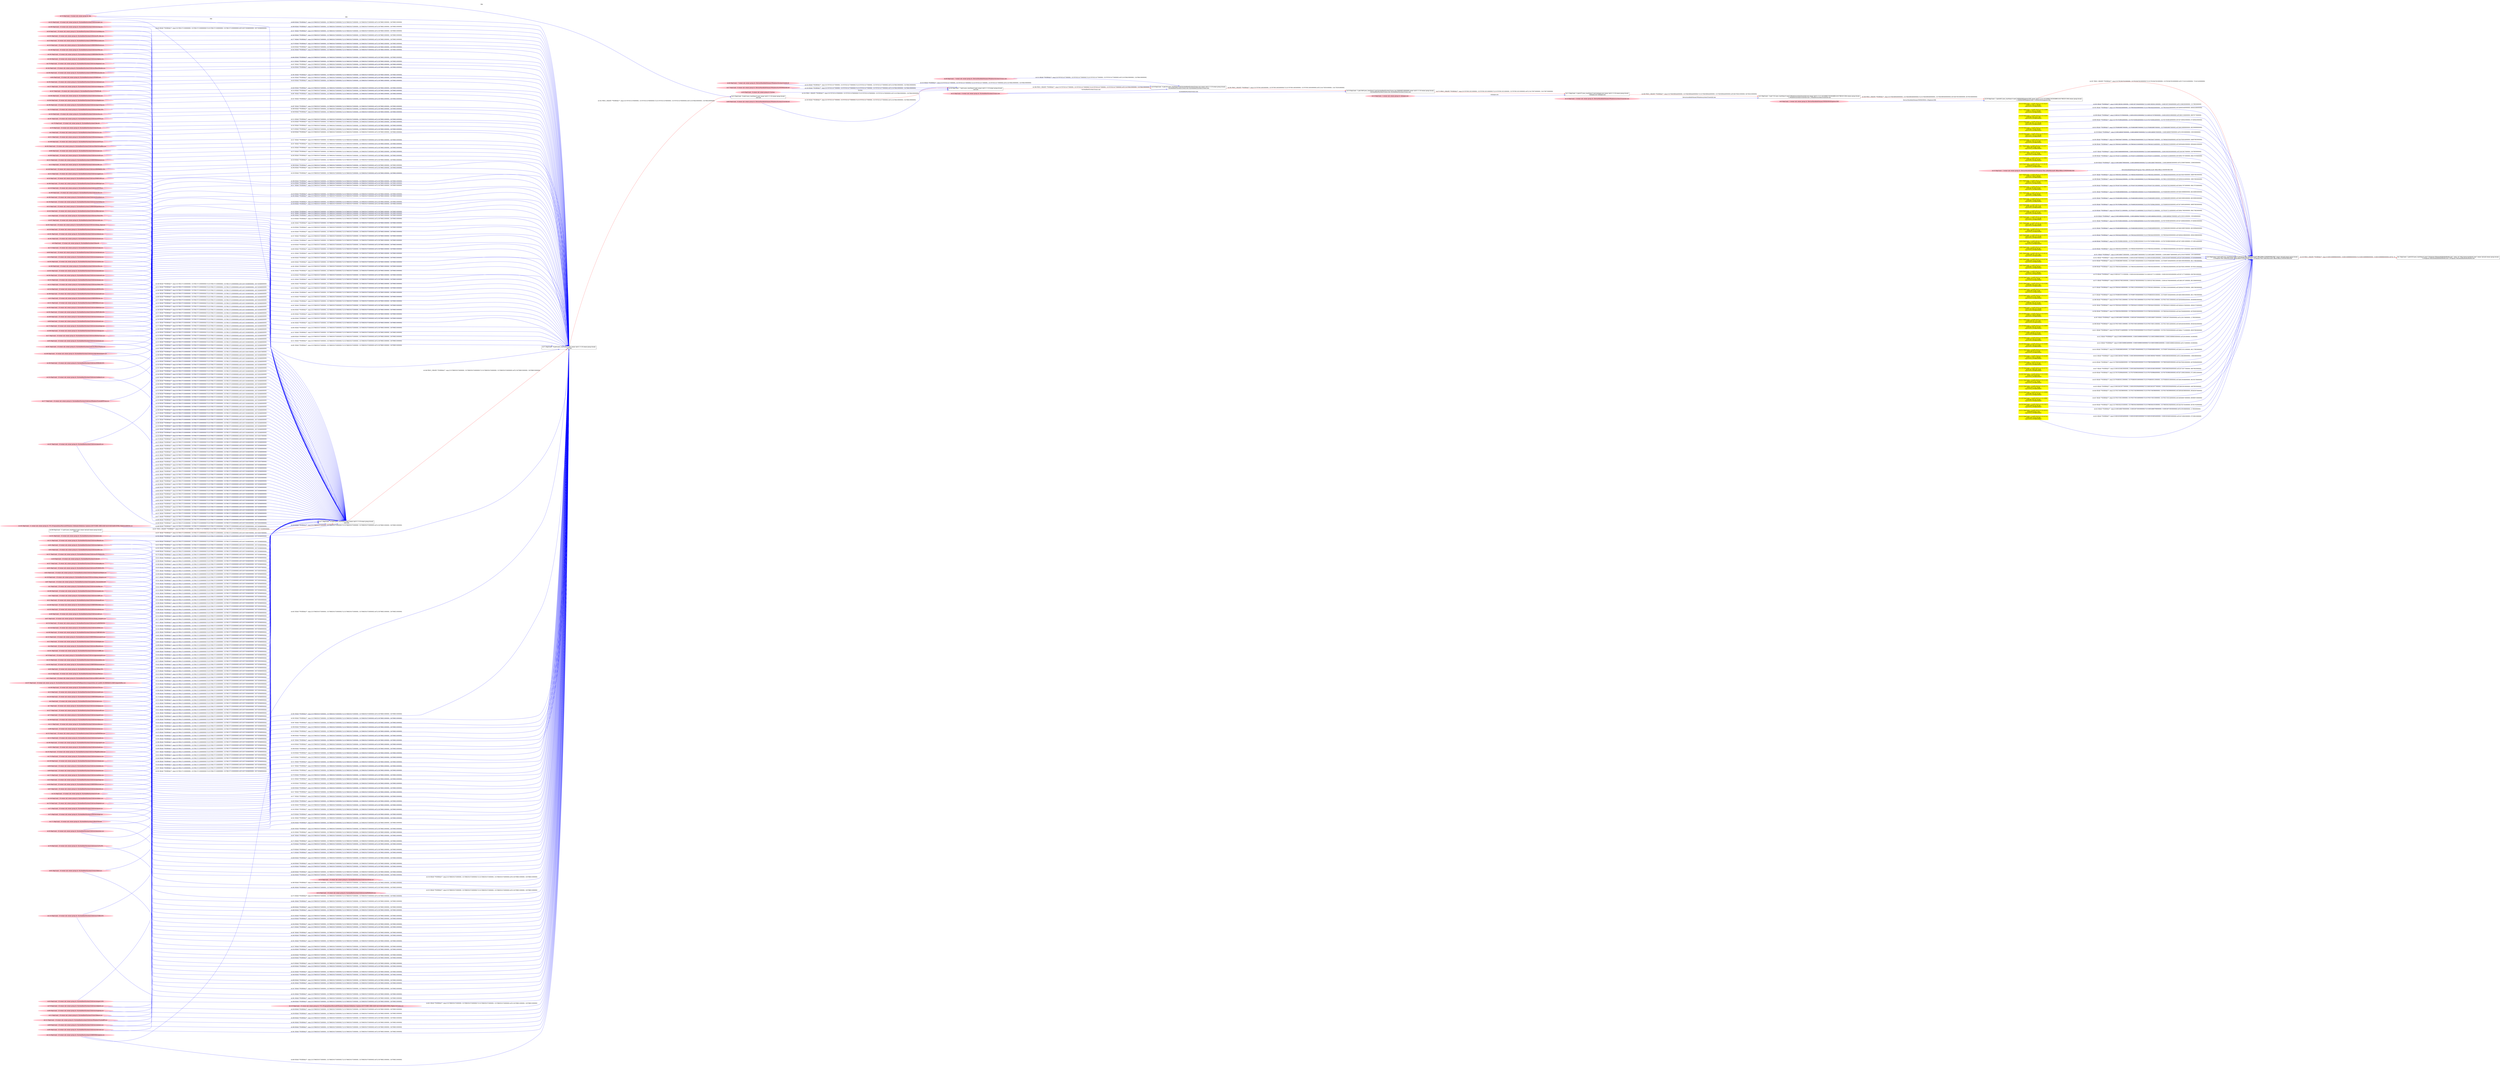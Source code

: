 digraph  {
rankdir=LR
"56"[color=pink,label="id:56 HopCount: -10 owner uid: owner group id: /SystemRoot/System32/Drivers/crashdmp.sys ", shape=oval,style=filled];
"77"[color=black,label="id:77 HopCount: -10 pid:0 proc_starttime:0 cmd: owner uid:S-1-5-18 owner group id:null,\n null null", shape=box,style=solid];
"56" -> "77" [id=512,__obj="READ"color=blue,label="id:512 READ **NORMAL**  seqs:[1557861371330000000, 1557861371330000000] T:[1557861371330000000, 1557861371330000000] relT:[163718566000000, 163718566000000]",style=solid];
"178"[color=pink,label="id:178 HopCount: -10 owner uid: owner group id: /SystemRoot/System32/drivers/dxgmms2.sys ", shape=oval,style=filled];
"71"[color=black,label="id:71 HopCount: -9 pid:0 proc_starttime:0 cmd: owner uid:S-1-5-18 owner group id:null,\n null null", shape=box,style=solid];
"178" -> "71" [id=513,__obj="READ"color=blue,label="id:513 READ **NORMAL**  seqs:[1557868291075000000, 1557868291075000000] T:[1557868291075000000, 1557868291075000000] relT:[156798821000000, 156798821000000]",style=solid];
"164"[color=pink,label="id:164 HopCount: -10 owner uid: owner group id: /SystemRoot/System32/drivers/dxgkrnl.sys ", shape=oval,style=filled];
"164" -> "77" [id=514,__obj="READ"color=blue,label="id:514 READ **NORMAL**  seqs:[1557861371330000000, 1557861371330000000] T:[1557861371330000000, 1557861371330000000] relT:[163718566000000, 163718566000000]",style=solid];
"179"[color=pink,label="id:179 HopCount: -10 owner uid: owner group id: /SystemRoot/system32/kd.dll ", shape=oval,style=filled];
"179" -> "71" [id=515,__obj="READ"color=blue,label="id:515 READ **NORMAL**  seqs:[1557868291075000000, 1557868291075000000] T:[1557868291075000000, 1557868291075000000] relT:[156798821000000, 156798821000000]",style=solid];
"215"[color=pink,label="id:215 HopCount: -10 owner uid: owner group id: /SystemRoot/system32/drivers/appid.sys ", shape=oval,style=filled];
"215" -> "77" [id=516,__obj="READ"color=blue,label="id:516 READ **NORMAL**  seqs:[1557861371330000000, 1557861371330000000] T:[1557861371330000000, 1557861371330000000] relT:[163718566000000, 163718566000000]",style=solid];
"180"[color=pink,label="id:180 HopCount: -10 owner uid: owner group id: /SystemRoot/system32/drivers/tsusbhub.sys ", shape=oval,style=filled];
"180" -> "71" [id=517,__obj="READ"color=blue,label="id:517 READ **NORMAL**  seqs:[1557868291075000000, 1557868291075000000] T:[1557868291075000000, 1557868291075000000] relT:[156798821000000, 156798821000000]",style=solid];
"218"[color=pink,label="id:218 HopCount: -10 owner uid: owner group id: /SystemRoot/System32/drivers/volmgrx.sys ", shape=oval,style=filled];
"218" -> "77" [id=518,__obj="READ"color=blue,label="id:518 READ **NORMAL**  seqs:[1557861371330000000, 1557861371330000000] T:[1557861371330000000, 1557861371330000000] relT:[163718566000000, 163718566000000]",style=solid];
"181"[color=pink,label="id:181 HopCount: -10 owner uid: owner group id: /SystemRoot/System32/drivers/hidusb.sys ", shape=oval,style=filled];
"181" -> "71" [id=519,__obj="READ"color=blue,label="id:519 READ **NORMAL**  seqs:[1557868291075000000, 1557868291075000000] T:[1557868291075000000, 1557868291075000000] relT:[156798821000000, 156798821000000]",style=solid];
"168"[color=pink,label="id:168 HopCount: -10 owner uid: owner group id: /SystemRoot/system32/drivers/tbs.sys ", shape=oval,style=filled];
"168" -> "77" [id=520,__obj="READ"color=blue,label="id:520 READ **NORMAL**  seqs:[1557861371330000000, 1557861371330000000] T:[1557861371330000000, 1557861371330000000] relT:[163718566000000, 163718566000000]",style=solid];
"182"[color=pink,label="id:182 HopCount: -10 owner uid: owner group id: /SystemRoot/System32/drivers/mouhid.sys ", shape=oval,style=filled];
"182" -> "71" [id=521,__obj="READ"color=blue,label="id:521 READ **NORMAL**  seqs:[1557868291075000000, 1557868291075000000] T:[1557868291075000000, 1557868291075000000] relT:[156798821000000, 156798821000000]",style=solid];
"221"[color=pink,label="id:221 HopCount: -10 owner uid: owner group id: /SystemRoot/System32/DRIVERS/srv2.sys ", shape=oval,style=filled];
"221" -> "77" [id=522,__obj="READ"color=blue,label="id:522 READ **NORMAL**  seqs:[1557861371333000000, 1557861371333000000] T:[1557861371333000000, 1557861371333000000] relT:[163718563000000, 163718563000000]",style=solid];
"183"[color=pink,label="id:183 HopCount: -10 owner uid: owner group id: /SystemRoot/System32/drivers/kbdclass.sys ", shape=oval,style=filled];
"183" -> "71" [id=523,__obj="READ"color=blue,label="id:523 READ **NORMAL**  seqs:[1557868291075000000, 1557868291075000000] T:[1557868291075000000, 1557868291075000000] relT:[156798821000000, 156798821000000]",style=solid];
"184"[color=pink,label="id:184 HopCount: -10 owner uid: owner group id: /SystemRoot/system32/drivers/bam.sys ", shape=oval,style=filled];
"184" -> "71" [id=524,__obj="READ"color=blue,label="id:524 READ **NORMAL**  seqs:[1557868291075000000, 1557868291075000000] T:[1557868291075000000, 1557868291075000000] relT:[156798821000000, 156798821000000]",style=solid];
"170"[color=pink,label="id:170 HopCount: -10 owner uid: owner group id: /SystemRoot/System32/Drivers/Npfs.SYS ", shape=oval,style=filled];
"170" -> "77" [id=525,__obj="READ"color=blue,label="id:525 READ **NORMAL**  seqs:[1557861371330000000, 1557861371330000000] T:[1557861371330000000, 1557861371330000000] relT:[163718566000000, 163718566000000]",style=solid];
"3"[color=pink,label="id:3 HopCount: -10 owner uid: owner group id: /SystemRoot/system32/drivers/csc.sys ", shape=oval,style=filled];
"3" -> "77" [id=526,__obj="READ"color=blue,label="id:526 READ **NORMAL**  seqs:[1557861371330000000, 1557861371330000000] T:[1557861371330000000, 1557861371330000000] relT:[163718566000000, 163718566000000]",style=solid];
"185"[color=pink,label="id:185 HopCount: -10 owner uid: owner group id: /SystemRoot/System32/drivers/NdisVirtualBus.sys ", shape=oval,style=filled];
"185" -> "71" [id=527,__obj="READ"color=blue,label="id:527 READ **NORMAL**  seqs:[1557868291075000000, 1557868291075000000] T:[1557868291075000000, 1557868291075000000] relT:[156798821000000, 156798821000000]",style=solid];
"180" -> "77" [id=528,__obj="READ"color=blue,label="id:528 READ **NORMAL**  seqs:[1557861371330000000, 1557861371330000000] T:[1557861371330000000, 1557861371330000000] relT:[163718566000000, 163718566000000]",style=solid];
"148"[color=pink,label="id:148 HopCount: -10 owner uid: owner group id: /SystemRoot/System32/drivers/HIDPARSE.SYS ", shape=oval,style=filled];
"148" -> "71" [id=529,__obj="READ"color=blue,label="id:529 READ **NORMAL**  seqs:[1557868291075000000, 1557868291075000000] T:[1557868291075000000, 1557868291075000000] relT:[156798821000000, 156798821000000]",style=solid];
"186"[color=pink,label="id:186 HopCount: -10 owner uid: owner group id: /SystemRoot/System32/drivers/i8042prt.sys ", shape=oval,style=filled];
"186" -> "71" [id=530,__obj="READ"color=blue,label="id:530 READ **NORMAL**  seqs:[1557868291075000000, 1557868291075000000] T:[1557868291075000000, 1557868291075000000] relT:[156798821000000, 156798821000000]",style=solid];
"182" -> "77" [id=531,__obj="READ"color=blue,label="id:531 READ **NORMAL**  seqs:[1557861371330000000, 1557861371330000000] T:[1557861371330000000, 1557861371330000000] relT:[163718566000000, 163718566000000]",style=solid];
"187"[color=pink,label="id:187 HopCount: -10 owner uid: owner group id: /SystemRoot/system32/drivers/ndis.sys ", shape=oval,style=filled];
"187" -> "71" [id=532,__obj="READ"color=blue,label="id:532 READ **NORMAL**  seqs:[1557868291075000000, 1557868291075000000] T:[1557868291075000000, 1557868291075000000] relT:[156798821000000, 156798821000000]",style=solid];
"9"[color=pink,label="id:9 HopCount: -10 owner uid: owner group id: /SystemRoot/system32/hal.dll ", shape=oval,style=filled];
"9" -> "77" [id=533,__obj="READ"color=blue,label="id:533 READ **NORMAL**  seqs:[1557861371329000000, 1557861371329000000] T:[1557861371329000000, 1557861371329000000] relT:[163718567000000, 163718567000000]",style=solid];
"188"[color=pink,label="id:188 HopCount: -10 owner uid: owner group id: /SystemRoot/System32/drivers/msisadrv.sys ", shape=oval,style=filled];
"188" -> "71" [id=534,__obj="READ"color=blue,label="id:534 READ **NORMAL**  seqs:[1557868291075000000, 1557868291075000000] T:[1557868291075000000, 1557868291075000000] relT:[156798821000000, 156798821000000]",style=solid];
"189"[color=pink,label="id:189 HopCount: -10 owner uid: owner group id: /SystemRoot/System32/drivers/swenum.sys ", shape=oval,style=filled];
"189" -> "71" [id=535,__obj="READ"color=blue,label="id:535 READ **NORMAL**  seqs:[1557868291075000000, 1557868291075000000] T:[1557868291075000000, 1557868291075000000] relT:[156798821000000, 156798821000000]",style=solid];
"93"[color=pink,label="id:93 HopCount: -10 owner uid: owner group id: /SystemRoot/System32/drivers/serenum.sys ", shape=oval,style=filled];
"93" -> "77" [id=536,__obj="READ"color=blue,label="id:536 READ **NORMAL**  seqs:[1557861371330000000, 1557861371330000000] T:[1557861371330000000, 1557861371330000000] relT:[163718566000000, 163718566000000]",style=solid];
"190"[color=pink,label="id:190 HopCount: -10 owner uid: owner group id: /SystemRoot/System32/drivers/WMILIB.SYS ", shape=oval,style=filled];
"190" -> "71" [id=537,__obj="READ"color=blue,label="id:537 READ **NORMAL**  seqs:[1557868291075000000, 1557868291075000000] T:[1557868291075000000, 1557868291075000000] relT:[156798821000000, 156798821000000]",style=solid];
"186" -> "77" [id=538,__obj="READ"color=blue,label="id:538 READ **NORMAL**  seqs:[1557861371330000000, 1557861371330000000] T:[1557861371330000000, 1557861371330000000] relT:[163718566000000, 163718566000000]",style=solid];
"191"[color=pink,label="id:191 HopCount: -10 owner uid: owner group id: /SystemRoot/system32/ntoskrnl.exe ", shape=oval,style=filled];
"191" -> "71" [id=539,__obj="READ"color=blue,label="id:539 READ **NORMAL**  seqs:[1557868291075000000, 1557868291075000000] T:[1557868291075000000, 1557868291075000000] relT:[156798821000000, 156798821000000]",style=solid];
"192"[color=pink,label="id:192 HopCount: -10 owner uid: owner group id: /SystemRoot/System32/Drivers/Fs_Rec.sys ", shape=oval,style=filled];
"192" -> "71" [id=540,__obj="READ"color=blue,label="id:540 READ **NORMAL**  seqs:[1557868291075000000, 1557868291075000000] T:[1557868291075000000, 1557868291075000000] relT:[156798821000000, 156798821000000]",style=solid];
"23"[color=pink,label="id:23 HopCount: -10 owner uid: owner group id: /SystemRoot/system32/DRIVERS/sysmon.sys ", shape=oval,style=filled];
"23" -> "77" [id=541,__obj="READ"color=blue,label="id:541 READ **NORMAL**  seqs:[1557861371330000000, 1557861371330000000] T:[1557861371330000000, 1557861371330000000] relT:[163718566000000, 163718566000000]",style=solid];
"193"[color=pink,label="id:193 HopCount: -10 owner uid: owner group id: /SystemRoot/system32/DRIVERS/TDI.SYS ", shape=oval,style=filled];
"193" -> "71" [id=542,__obj="READ"color=blue,label="id:542 READ **NORMAL**  seqs:[1557868291075000000, 1557868291075000000] T:[1557868291075000000, 1557868291075000000] relT:[156798821000000, 156798821000000]",style=solid];
"156"[color=pink,label="id:156 HopCount: -10 owner uid: owner group id: /SystemRoot/System32/drivers/rdpbus.sys ", shape=oval,style=filled];
"156" -> "77" [id=543,__obj="READ"color=blue,label="id:543 READ **NORMAL**  seqs:[1557861371330000000, 1557861371330000000] T:[1557861371330000000, 1557861371330000000] relT:[163718566000000, 163718566000000]",style=solid];
"194"[color=pink,label="id:194 HopCount: -10 owner uid: owner group id: /SystemRoot/system32/DRIVERS/ahcache.sys ", shape=oval,style=filled];
"194" -> "71" [id=544,__obj="READ"color=blue,label="id:544 READ **NORMAL**  seqs:[1557868291075000000, 1557868291075000000] T:[1557868291075000000, 1557868291075000000] relT:[156798821000000, 156798821000000]",style=solid];
"195"[color=pink,label="id:195 HopCount: -10 owner uid: owner group id: /SystemRoot/System32/drivers/rdyboost.sys ", shape=oval,style=filled];
"195" -> "71" [id=545,__obj="READ"color=blue,label="id:545 READ **NORMAL**  seqs:[1557868291075000000, 1557868291075000000] T:[1557868291075000000, 1557868291075000000] relT:[156798821000000, 156798821000000]",style=solid];
"192" -> "77" [id=546,__obj="READ"color=blue,label="id:546 READ **NORMAL**  seqs:[1557861371330000000, 1557861371330000000] T:[1557861371330000000, 1557861371330000000] relT:[163718566000000, 163718566000000]",style=solid];
"196"[color=pink,label="id:196 HopCount: -10 owner uid: owner group id: /SystemRoot/System32/drivers/npsvctrig.sys ", shape=oval,style=filled];
"196" -> "71" [id=547,__obj="READ"color=blue,label="id:547 READ **NORMAL**  seqs:[1557868291075000000, 1557868291075000000] T:[1557868291075000000, 1557868291075000000] relT:[156798821000000, 156798821000000]",style=solid];
"197"[color=pink,label="id:197 HopCount: -10 owner uid: owner group id: /SystemRoot/System32/Drivers/NTFS.sys ", shape=oval,style=filled];
"197" -> "71" [id=548,__obj="READ"color=blue,label="id:548 READ **NORMAL**  seqs:[1557868291075000000, 1557868291075000000] T:[1557868291075000000, 1557868291075000000] relT:[156798821000000, 156798821000000]",style=solid];
"198"[color=pink,label="id:198 HopCount: -10 owner uid: owner group id: /SystemRoot/System32/drivers/ACPI.sys ", shape=oval,style=filled];
"198" -> "71" [id=549,__obj="READ"color=blue,label="id:549 READ **NORMAL**  seqs:[1557868291075000000, 1557868291075000000] T:[1557868291075000000, 1557868291075000000] relT:[156798821000000, 156798821000000]",style=solid];
"198" -> "77" [id=550,__obj="READ"color=blue,label="id:550 READ **NORMAL**  seqs:[1557861371330000000, 1557861371330000000] T:[1557861371330000000, 1557861371330000000] relT:[163718566000000, 163718566000000]",style=solid];
"195" -> "77" [id=551,__obj="READ"color=blue,label="id:551 READ **NORMAL**  seqs:[1557861371330000000, 1557861371330000000] T:[1557861371330000000, 1557861371330000000] relT:[163718566000000, 163718566000000]",style=solid];
"200"[color=pink,label="id:200 HopCount: -10 owner uid: owner group id: /SystemRoot/system32/drivers/wcifs.sys ", shape=oval,style=filled];
"200" -> "71" [id=552,__obj="READ"color=blue,label="id:552 READ **NORMAL**  seqs:[1557868291075000000, 1557868291075000000] T:[1557868291075000000, 1557868291075000000] relT:[156798821000000, 156798821000000]",style=solid];
"34"[color=pink,label="id:34 HopCount: -10 owner uid: owner group id: /SystemRoot/system32/drivers/Wdf01000.sys ", shape=oval,style=filled];
"34" -> "77" [id=553,__obj="READ"color=blue,label="id:553 READ **NORMAL**  seqs:[1557861371330000000, 1557861371330000000] T:[1557861371330000000, 1557861371330000000] relT:[163718566000000, 163718566000000]",style=solid];
"199"[color=pink,label="id:199 HopCount: -10 owner uid: owner group id: /SystemRoot/System32/drivers/ks.sys ", shape=oval,style=filled];
"199" -> "71" [id=554,__obj="READ"color=blue,label="id:554 READ **NORMAL**  seqs:[1557868291075000000, 1557868291075000000] T:[1557868291075000000, 1557868291075000000] relT:[156798821000000, 156798821000000]",style=solid];
"201"[color=pink,label="id:201 HopCount: -10 owner uid: owner group id: /SystemRoot/system32/drivers/luafv.sys ", shape=oval,style=filled];
"201" -> "71" [id=555,__obj="READ"color=blue,label="id:555 READ **NORMAL**  seqs:[1557868291075000000, 1557868291075000000] T:[1557868291075000000, 1557868291075000000] relT:[156798821000000, 156798821000000]",style=solid];
"201" -> "77" [id=556,__obj="READ"color=blue,label="id:556 READ **NORMAL**  seqs:[1557861371333000000, 1557861371333000000] T:[1557861371333000000, 1557861371333000000] relT:[163718563000000, 163718563000000]",style=solid];
"202"[color=pink,label="id:202 HopCount: -10 owner uid: owner group id: /SystemRoot/System32/Drivers/dump_atapi.sys ", shape=oval,style=filled];
"202" -> "71" [id=557,__obj="READ"color=blue,label="id:557 READ **NORMAL**  seqs:[1557868291075000000, 1557868291075000000] T:[1557868291075000000, 1557868291075000000] relT:[156798821000000, 156798821000000]",style=solid];
"162"[color=pink,label="id:162 HopCount: -10 owner uid: owner group id: /SystemRoot/system32/drivers/iorate.sys ", shape=oval,style=filled];
"162" -> "77" [id=558,__obj="READ"color=blue,label="id:558 READ **NORMAL**  seqs:[1557861371330000000, 1557861371330000000] T:[1557861371330000000, 1557861371330000000] relT:[163718566000000, 163718566000000]",style=solid];
"203"[color=pink,label="id:203 HopCount: -10 owner uid: owner group id: /SystemRoot/System32/drivers/umbus.sys ", shape=oval,style=filled];
"203" -> "71" [id=559,__obj="READ"color=blue,label="id:559 READ **NORMAL**  seqs:[1557868291075000000, 1557868291075000000] T:[1557868291075000000, 1557868291075000000] relT:[156798821000000, 156798821000000]",style=solid];
"204"[color=pink,label="id:204 HopCount: -10 owner uid: owner group id: /SystemRoot/System32/drivers/cmimcext.sys ", shape=oval,style=filled];
"204" -> "71" [id=560,__obj="READ"color=blue,label="id:560 READ **NORMAL**  seqs:[1557868291075000000, 1557868291075000000] T:[1557868291075000000, 1557868291075000000] relT:[156798821000000, 156798821000000]",style=solid];
"53"[color=pink,label="id:53 HopCount: -10 owner uid: owner group id: /SystemRoot/system32/DRIVERS/tdx.sys ", shape=oval,style=filled];
"53" -> "77" [id=561,__obj="READ"color=blue,label="id:561 READ **NORMAL**  seqs:[1557861371330000000, 1557861371330000000] T:[1557861371330000000, 1557861371330000000] relT:[163718566000000, 163718566000000]",style=solid];
"205"[color=pink,label="id:205 HopCount: -10 owner uid: owner group id: /SystemRoot/system32/drivers/WDFLDR.SYS ", shape=oval,style=filled];
"205" -> "71" [id=562,__obj="READ"color=blue,label="id:562 READ **NORMAL**  seqs:[1557868291075000000, 1557868291075000000] T:[1557868291075000000, 1557868291075000000] relT:[156798821000000, 156798821000000]",style=solid];
"175"[color=pink,label="id:175 HopCount: -10 owner uid: owner group id: /SystemRoot/System32/drivers/mountmgr.sys ", shape=oval,style=filled];
"175" -> "77" [id=563,__obj="READ"color=blue,label="id:563 READ **NORMAL**  seqs:[1557861371330000000, 1557861371330000000] T:[1557861371330000000, 1557861371330000000] relT:[163718566000000, 163718566000000]",style=solid];
"206"[color=pink,label="id:206 HopCount: -10 owner uid: owner group id: /SystemRoot/System32/drivers/volsnap.sys ", shape=oval,style=filled];
"206" -> "71" [id=564,__obj="READ"color=blue,label="id:564 READ **NORMAL**  seqs:[1557868291075000000, 1557868291075000000] T:[1557868291075000000, 1557868291075000000] relT:[156798821000000, 156798821000000]",style=solid];
"207"[color=pink,label="id:207 HopCount: -10 owner uid: owner group id: /SystemRoot/System32/drivers/BasicDisplay.sys ", shape=oval,style=filled];
"207" -> "71" [id=565,__obj="READ"color=blue,label="id:565 READ **NORMAL**  seqs:[1557868291075000000, 1557868291075000000] T:[1557868291075000000, 1557868291075000000] relT:[156798821000000, 156798821000000]",style=solid];
"169"[color=pink,label="id:169 HopCount: -10 owner uid: owner group id: /SystemRoot/System32/drivers/rdpvideominiport.sys ", shape=oval,style=filled];
"169" -> "77" [id=566,__obj="READ"color=blue,label="id:566 READ **NORMAL**  seqs:[1557861371330000000, 1557861371330000000] T:[1557861371330000000, 1557861371330000000] relT:[163718566000000, 163718566000000]",style=solid];
"208"[color=black,label="id:208 HopCount: -11 pid:0 proc_starttime:0 cmd: owner uid:null owner group id:null,\n null null", shape=box,style=solid];
"208" -> "77" [id=567,__obj="PROC_CREATE"color=red,label="id:567 PROC_CREATE **NORMAL**  seqs:[1557861371327000000, 1557861371327000000] T:[1557861371327000000, 1557861371327000000] relT:[163718569000000, 163718569000000]",style=solid];
"167"[color=pink,label="id:167 HopCount: -10 owner uid: owner group id: /SystemRoot/system32/drivers/peauth.sys ", shape=oval,style=filled];
"167" -> "77" [id=568,__obj="READ"color=blue,label="id:568 READ **NORMAL**  seqs:[1557861371333000000, 1557861371333000000] T:[1557861371333000000, 1557861371333000000] relT:[163718563000000, 163718563000000]",style=solid];
"209"[color=pink,label="id:209 HopCount: -10 owner uid: owner group id: /SystemRoot/System32/drivers/cng.sys ", shape=oval,style=filled];
"209" -> "71" [id=569,__obj="READ"color=blue,label="id:569 READ **NORMAL**  seqs:[1557868291075000000, 1557868291075000000] T:[1557868291075000000, 1557868291075000000] relT:[156798821000000, 156798821000000]",style=solid];
"210"[color=pink,label="id:210 HopCount: -10 owner uid: owner group id: /SystemRoot/System32/DRIVERS/fvevol.sys ", shape=oval,style=filled];
"210" -> "71" [id=570,__obj="READ"color=blue,label="id:570 READ **NORMAL**  seqs:[1557868291075000000, 1557868291075000000] T:[1557868291075000000, 1557868291075000000] relT:[156798821000000, 156798821000000]",style=solid];
"138"[color=pink,label="id:138 HopCount: -10 owner uid: owner group id: /SystemRoot/system32/drivers/Ndu.sys ", shape=oval,style=filled];
"138" -> "77" [id=571,__obj="READ"color=blue,label="id:571 READ **NORMAL**  seqs:[1557861371333000000, 1557861371333000000] T:[1557861371333000000, 1557861371333000000] relT:[163718563000000, 163718563000000]",style=solid];
"144"[color=pink,label="id:144 HopCount: -10 owner uid: owner group id: /SystemRoot/System32/drivers/BasicRender.sys ", shape=oval,style=filled];
"144" -> "77" [id=572,__obj="READ"color=blue,label="id:572 READ **NORMAL**  seqs:[1557861371330000000, 1557861371330000000] T:[1557861371330000000, 1557861371330000000] relT:[163718566000000, 163718566000000]",style=solid];
"137"[color=pink,label="id:137 HopCount: -10 owner uid: owner group id: /SystemRoot/System32/drivers/volmgr.sys ", shape=oval,style=filled];
"137" -> "77" [id=573,__obj="READ"color=blue,label="id:573 READ **NORMAL**  seqs:[1557861371330000000, 1557861371330000000] T:[1557861371330000000, 1557861371330000000] relT:[163718566000000, 163718566000000]",style=solid];
"211"[color=pink,label="id:211 HopCount: -10 owner uid: owner group id: /SystemRoot/System32/Drivers/mup.sys ", shape=oval,style=filled];
"211" -> "71" [id=574,__obj="READ"color=blue,label="id:574 READ **NORMAL**  seqs:[1557868291075000000, 1557868291075000000] T:[1557868291075000000, 1557868291075000000] relT:[156798821000000, 156798821000000]",style=solid];
"212"[color=pink,label="id:212 HopCount: -10 owner uid: owner group id: /SystemRoot/system32/DRIVERS/bowser.sys ", shape=oval,style=filled];
"212" -> "71" [id=575,__obj="READ"color=blue,label="id:575 READ **NORMAL**  seqs:[1557868291075000000, 1557868291075000000] T:[1557868291075000000, 1557868291075000000] relT:[156798821000000, 156798821000000]",style=solid];
"145"[color=pink,label="id:145 HopCount: -10 owner uid: owner group id: /SystemRoot/system32/drivers/filecrypt.sys ", shape=oval,style=filled];
"145" -> "77" [id=576,__obj="READ"color=blue,label="id:576 READ **NORMAL**  seqs:[1557861371330000000, 1557861371330000000] T:[1557861371330000000, 1557861371330000000] relT:[163718566000000, 163718566000000]",style=solid];
"55"[color=pink,label="id:55 HopCount: -10 owner uid: owner group id: /SystemRoot/System32/Drivers/Null.SYS ", shape=oval,style=filled];
"55" -> "77" [id=577,__obj="READ"color=blue,label="id:577 READ **NORMAL**  seqs:[1557861371330000000, 1557861371330000000] T:[1557861371330000000, 1557861371330000000] relT:[163718566000000, 163718566000000]",style=solid];
"173"[color=pink,label="id:173 HopCount: -10 owner uid: owner group id: /SystemRoot/System32/drivers/tcpip.sys ", shape=oval,style=filled];
"173" -> "77" [id=578,__obj="READ"color=blue,label="id:578 READ **NORMAL**  seqs:[1557861371330000000, 1557861371330000000] T:[1557861371330000000, 1557861371330000000] relT:[163718566000000, 163718566000000]",style=solid];
"66"[color=pink,label="id:66 HopCount: -10 owner uid: owner group id: /SystemRoot/System32/drivers/werkernel.sys ", shape=oval,style=filled];
"66" -> "77" [id=579,__obj="READ"color=blue,label="id:579 READ **NORMAL**  seqs:[1557861371330000000, 1557861371330000000] T:[1557861371330000000, 1557861371330000000] relT:[163718566000000, 163718566000000]",style=solid];
"179" -> "77" [id=580,__obj="READ"color=blue,label="id:580 READ **NORMAL**  seqs:[1557861371329000000, 1557861371329000000] T:[1557861371329000000, 1557861371329000000] relT:[163718567000000, 163718567000000]",style=solid];
"213"[color=pink,label="id:213 HopCount: -10 owner uid: owner group id: /SystemRoot/System32/Drivers/Msfs.SYS ", shape=oval,style=filled];
"213" -> "71" [id=581,__obj="READ"color=blue,label="id:581 READ **NORMAL**  seqs:[1557868291075000000, 1557868291075000000] T:[1557868291075000000, 1557868291075000000] relT:[156798821000000, 156798821000000]",style=solid];
"214"[color=pink,label="id:214 HopCount: -10 owner uid: owner group id: /SystemRoot/system32/drivers/NETIO.SYS ", shape=oval,style=filled];
"214" -> "71" [id=582,__obj="READ"color=blue,label="id:582 READ **NORMAL**  seqs:[1557868291075000000, 1557868291075000000] T:[1557868291075000000, 1557868291075000000] relT:[156798821000000, 156798821000000]",style=solid];
"146"[color=pink,label="id:146 HopCount: -10 owner uid: owner group id: /SystemRoot/system32/DRIVERS/rdbss.sys ", shape=oval,style=filled];
"146" -> "77" [id=583,__obj="READ"color=blue,label="id:583 READ **NORMAL**  seqs:[1557861371330000000, 1557861371330000000] T:[1557861371330000000, 1557861371330000000] relT:[163718566000000, 163718566000000]",style=solid];
"148" -> "77" [id=584,__obj="READ"color=blue,label="id:584 READ **NORMAL**  seqs:[1557861371330000000, 1557861371330000000] T:[1557861371330000000, 1557861371330000000] relT:[163718566000000, 163718566000000]",style=solid];
"153"[color=yellow,label="id:153 HopCount: -2 srcIP:128.55.12.55:54107\ndstIP:12.130.11.180:80\ntype:SOCK_ESTABLISHED ", shape=box,style=filled];
"0"[color=black,label="id:0 HopCount: 0 pid:1440 proc_starttime:0 cmd:\"C:\Program Files (x86)\Microsoft Office\Office15\WINWORD.EXE\" owner uid:null owner group id:null,\n C:/Program Files (x86)/Microsoft Office/Office15/WINWORD.EXE C:/Program Files (x86)/Microsoft Office/Office15/WINWORD.EXE", shape=box,style=solid];
"153" -> "0" [id=585,__obj="READ"color=blue,label="id:585 READ **NORMAL**  seqs:[1558023803613000000, 1558023872004000000] T:[1558023803613000000, 1558023872004000000] relT:[1286283000000, 1217892000000]",style=solid];
"147"[color=pink,label="id:147 HopCount: -10 owner uid: owner group id: /SystemRoot/System32/TSDDD.dll ", shape=oval,style=filled];
"147" -> "77" [id=586,__obj="READ"color=blue,label="id:586 READ **NORMAL**  seqs:[1557861371330000000, 1557861371330000000] T:[1557861371330000000, 1557861371330000000] relT:[163718566000000, 163718566000000]",style=solid];
"188" -> "77" [id=587,__obj="READ"color=blue,label="id:587 READ **NORMAL**  seqs:[1557861371330000000, 1557861371330000000] T:[1557861371330000000, 1557861371330000000] relT:[163718566000000, 163718566000000]",style=solid];
"215" -> "71" [id=588,__obj="READ"color=blue,label="id:588 READ **NORMAL**  seqs:[1557868291075000000, 1557868291075000000] T:[1557868291075000000, 1557868291075000000] relT:[156798821000000, 156798821000000]",style=solid];
"216"[color=pink,label="id:216 HopCount: -10 owner uid: owner group id: /SystemRoot/System32/drivers/tm.sys ", shape=oval,style=filled];
"216" -> "71" [id=589,__obj="READ"color=blue,label="id:589 READ **NORMAL**  seqs:[1557868291075000000, 1557868291075000000] T:[1557868291075000000, 1557868291075000000] relT:[156798821000000, 156798821000000]",style=solid];
"78"[color=pink,label="id:78 HopCount: -10 owner uid: owner group id: /SystemRoot/System32/win32k.sys ", shape=oval,style=filled];
"78" -> "77" [id=590,__obj="READ"color=blue,label="id:590 READ **NORMAL**  seqs:[1557861371330000000, 1557861371330000000] T:[1557861371330000000, 1557861371330000000] relT:[163718566000000, 163718566000000]",style=solid];
"185" -> "77" [id=591,__obj="READ"color=blue,label="id:591 READ **NORMAL**  seqs:[1557861371330000000, 1557861371330000000] T:[1557861371330000000, 1557861371330000000] relT:[163718566000000, 163718566000000]",style=solid];
"217"[color=yellow,label="id:217 HopCount: -2 srcIP:128.55.12.55:52069\ndstIP:12.182.41.250:80\ntype:SOCK_ESTABLISHED ", shape=box,style=filled];
"217" -> "0" [id=592,__obj="READ"color=blue,label="id:592 READ **NORMAL**  seqs:[1557965044456000000, 1557965044458000000] T:[1557965044456000000, 1557965044458000000] relT:[60045440000000, 60045438000000]",style=solid];
"86"[color=pink,label="id:86 HopCount: -10 owner uid: owner group id: /SystemRoot/System32/drivers/pci.sys ", shape=oval,style=filled];
"86" -> "77" [id=593,__obj="READ"color=blue,label="id:593 READ **NORMAL**  seqs:[1557861371330000000, 1557861371330000000] T:[1557861371330000000, 1557861371330000000] relT:[163718566000000, 163718566000000]",style=solid];
"13"[color=pink,label="id:13 HopCount: -10 owner uid: owner group id: /SystemRoot/System32/drivers/fdc.sys ", shape=oval,style=filled];
"13" -> "77" [id=594,__obj="READ"color=blue,label="id:594 READ **NORMAL**  seqs:[1557861371330000000, 1557861371330000000] T:[1557861371330000000, 1557861371330000000] relT:[163718566000000, 163718566000000]",style=solid];
"218" -> "71" [id=595,__obj="READ"color=blue,label="id:595 READ **NORMAL**  seqs:[1557868291075000000, 1557868291075000000] T:[1557868291075000000, 1557868291075000000] relT:[156798821000000, 156798821000000]",style=solid];
"219"[color=pink,label="id:219 HopCount: -10 owner uid: owner group id: /SystemRoot/system32/drivers/HTTP.sys ", shape=oval,style=filled];
"219" -> "71" [id=596,__obj="READ"color=blue,label="id:596 READ **NORMAL**  seqs:[1557868291075000000, 1557868291075000000] T:[1557868291075000000, 1557868291075000000] relT:[156798821000000, 156798821000000]",style=solid];
"191" -> "77" [id=597,__obj="READ"color=blue,label="id:597 READ **NORMAL**  seqs:[1557861371329000000, 1557861371329000000] T:[1557861371329000000, 1557861371329000000] relT:[163718567000000, 163718567000000]",style=solid];
"35"[color=pink,label="id:35 HopCount: -10 owner uid: owner group id: /SystemRoot/system32/DRIVERS/perfmon.sys ", shape=oval,style=filled];
"35" -> "77" [id=598,__obj="READ"color=blue,label="id:598 READ **NORMAL**  seqs:[1557861371330000000, 1557861371330000000] T:[1557861371330000000, 1557861371330000000] relT:[163718566000000, 163718566000000]",style=solid];
"220"[color=yellow,label="id:220 HopCount: -2 srcIP:128.55.12.55:53293\ndstIP:66.150.124.57:80\ntype:SOCK_ESTABLISHED ", shape=box,style=filled];
"220" -> "0" [id=599,__obj="READ"color=blue,label="id:599 READ **NORMAL**  seqs:[1558016276790000000, 1558016392019000000] T:[1558016276790000000, 1558016392019000000] relT:[8813106000000, 8697877000000]",style=solid];
"194" -> "77" [id=600,__obj="READ"color=blue,label="id:600 READ **NORMAL**  seqs:[1557861371330000000, 1557861371330000000] T:[1557861371330000000, 1557861371330000000] relT:[163718566000000, 163718566000000]",style=solid];
"24"[color=pink,label="id:24 HopCount: -10 owner uid: owner group id: /SystemRoot/system32/drivers/nsiproxy.sys ", shape=oval,style=filled];
"24" -> "77" [id=601,__obj="READ"color=blue,label="id:601 READ **NORMAL**  seqs:[1557861371330000000, 1557861371330000000] T:[1557861371330000000, 1557861371330000000] relT:[163718566000000, 163718566000000]",style=solid];
"221" -> "71" [id=602,__obj="READ"color=blue,label="id:602 READ **NORMAL**  seqs:[1557868291075000000, 1557868291075000000] T:[1557868291075000000, 1557868291075000000] relT:[156798821000000, 156798821000000]",style=solid];
"222"[color=pink,label="id:222 HopCount: -10 owner uid: owner group id: /SystemRoot/System32/drivers/msrpc.sys ", shape=oval,style=filled];
"222" -> "71" [id=603,__obj="READ"color=blue,label="id:603 READ **NORMAL**  seqs:[1557868291075000000, 1557868291075000000] T:[1557868291075000000, 1557868291075000000] relT:[156798821000000, 156798821000000]",style=solid];
"98"[color=pink,label="id:98 HopCount: -10 owner uid: owner group id: /SystemRoot/System32/drivers/ntosext.sys ", shape=oval,style=filled];
"98" -> "77" [id=604,__obj="READ"color=blue,label="id:604 READ **NORMAL**  seqs:[1557861371330000000, 1557861371330000000] T:[1557861371330000000, 1557861371330000000] relT:[163718566000000, 163718566000000]",style=solid];
"27"[color=pink,label="id:27 HopCount: -10 owner uid: owner group id: /SystemRoot/System32/drivers/EhStorClass.sys ", shape=oval,style=filled];
"27" -> "77" [id=605,__obj="READ"color=blue,label="id:605 READ **NORMAL**  seqs:[1557861371330000000, 1557861371330000000] T:[1557861371330000000, 1557861371330000000] relT:[163718566000000, 163718566000000]",style=solid];
"223"[color=yellow,label="id:223 HopCount: -2 srcIP:128.55.12.55:51033\ndstIP:199.181.132.250:80\ntype:SOCK_ESTABLISHED ", shape=box,style=filled];
"223" -> "0" [id=606,__obj="READ"color=blue,label="id:606 READ **NORMAL**  seqs:[1557957929854000000, 1557957929854000000] T:[1557957929854000000, 1557957929854000000] relT:[67160042000000, 67160042000000]",style=solid];
"183" -> "77" [id=607,__obj="READ"color=blue,label="id:607 READ **NORMAL**  seqs:[1557861371330000000, 1557861371330000000] T:[1557861371330000000, 1557861371330000000] relT:[163718566000000, 163718566000000]",style=solid];
"224"[color=pink,label="id:224 HopCount: -10 owner uid: owner group id: /SystemRoot/System32/drivers/vmbkmclr.sys ", shape=oval,style=filled];
"224" -> "71" [id=608,__obj="READ"color=blue,label="id:608 READ **NORMAL**  seqs:[1557868291075000000, 1557868291075000000] T:[1557868291075000000, 1557868291075000000] relT:[156798821000000, 156798821000000]",style=solid];
"225"[color=pink,label="id:225 HopCount: -10 owner uid: owner group id: /SystemRoot/system32/drivers/pdc.sys ", shape=oval,style=filled];
"225" -> "71" [id=609,__obj="READ"color=blue,label="id:609 READ **NORMAL**  seqs:[1557868291075000000, 1557868291075000000] T:[1557868291075000000, 1557868291075000000] relT:[156798821000000, 156798821000000]",style=solid];
"226"[color=yellow,label="id:226 HopCount: -2 srcIP:128.55.12.55:51224\ndstIP:66.179.48.100:80\ntype:SOCK_ESTABLISHED ", shape=box,style=filled];
"226" -> "0" [id=610,__obj="READ"color=blue,label="id:610 READ **NORMAL**  seqs:[1557958858987000000, 1557958858987000000] T:[1557958858987000000, 1557958858987000000] relT:[66230909000000, 66230909000000]",style=solid];
"1"[color=black,label="id:1 HopCount: 1 pid:6220 proc_starttime:0 cmd:\"C:\Program Files\mozilla\firefox\firefox.exe\" -osint -url \"http://www.worldweb.com/\" owner uid:null owner group id:null,\n C:/Program Files/mozilla/firefox/firefox.exe C:/Program Files/mozilla/firefox/firefox.exe", shape=box,style=solid];
"0" -> "1" [id=229,__obj="PROC_CREATE"color=red,label="id:229 PROC_CREATE **NORMAL**  seqs:[1558025089896000000, 1558025089896000000] T:[1558025089896000000, 1558025089896000000] relT:[0, 0]",style=solid];
"74"[color=pink,label="id:74 HopCount: -9 owner uid: owner group id: Idle ", shape=oval,style=filled];
"74" -> "77" [id=230,__obj="FILE_EXEC"color=blue,label="Idle",style=solid];
"187" -> "77" [id=231,__obj="READ"color=blue,label="id:231 READ **NORMAL**  seqs:[1557861371330000000, 1557861371330000000] T:[1557861371330000000, 1557861371330000000] relT:[163718566000000, 163718566000000]",style=solid];
"193" -> "77" [id=232,__obj="READ"color=blue,label="id:232 READ **NORMAL**  seqs:[1557861371330000000, 1557861371330000000] T:[1557861371330000000, 1557861371330000000] relT:[163718566000000, 163718566000000]",style=solid];
"199" -> "77" [id=233,__obj="READ"color=blue,label="id:233 READ **NORMAL**  seqs:[1557861371330000000, 1557861371330000000] T:[1557861371330000000, 1557861371330000000] relT:[163718566000000, 163718566000000]",style=solid];
"196" -> "77" [id=234,__obj="READ"color=blue,label="id:234 READ **NORMAL**  seqs:[1557861371330000000, 1557861371330000000] T:[1557861371330000000, 1557861371330000000] relT:[163718566000000, 163718566000000]",style=solid];
"227"[color=pink,label="id:227 HopCount: -10 owner uid: owner group id: /SystemRoot/System32/Drivers/ksecpkg.sys ", shape=oval,style=filled];
"227" -> "71" [id=235,__obj="READ"color=blue,label="id:235 READ **NORMAL**  seqs:[1557868291075000000, 1557868291075000000] T:[1557868291075000000, 1557868291075000000] relT:[156798821000000, 156798821000000]",style=solid];
"2"[color=pink,label="id:2 HopCount: -10 owner uid: owner group id: /SystemRoot/system32/drivers/mslldp.sys ", shape=oval,style=filled];
"2" -> "71" [id=236,__obj="READ"color=blue,label="id:236 READ **NORMAL**  seqs:[1557868291075000000, 1557868291075000000] T:[1557868291075000000, 1557868291075000000] relT:[156798821000000, 156798821000000]",style=solid];
"190" -> "77" [id=237,__obj="READ"color=blue,label="id:237 READ **NORMAL**  seqs:[1557861371330000000, 1557861371330000000] T:[1557861371330000000, 1557861371330000000] relT:[163718566000000, 163718566000000]",style=solid];
"205" -> "77" [id=238,__obj="READ"color=blue,label="id:238 READ **NORMAL**  seqs:[1557861371330000000, 1557861371330000000] T:[1557861371330000000, 1557861371330000000] relT:[163718566000000, 163718566000000]",style=solid];
"228"[color=yellow,label="id:228 HopCount: -2 srcIP:128.55.12.55:54152\ndstIP:212.179.112.243:80\ntype:SOCK_ESTABLISHED ", shape=box,style=filled];
"228" -> "0" [id=239,__obj="READ"color=blue,label="id:239 READ **NORMAL**  seqs:[1558024860670000000, 1558024860670000000] T:[1558024860670000000, 1558024860670000000] relT:[229226000000, 229226000000]",style=solid];
"209" -> "77" [id=240,__obj="READ"color=blue,label="id:240 READ **NORMAL**  seqs:[1557861371330000000, 1557861371330000000] T:[1557861371330000000, 1557861371330000000] relT:[163718566000000, 163718566000000]",style=solid];
"51"[color=pink,label="id:51 HopCount: -10 owner uid: owner group id: /SystemRoot/system32/drivers/storqosflt.sys ", shape=oval,style=filled];
"51" -> "77" [id=241,__obj="READ"color=blue,label="id:241 READ **NORMAL**  seqs:[1557861371333000000, 1557861371333000000] T:[1557861371333000000, 1557861371333000000] relT:[163718563000000, 163718563000000]",style=solid];
"3" -> "71" [id=242,__obj="READ"color=blue,label="id:242 READ **NORMAL**  seqs:[1557868291075000000, 1557868291075000000] T:[1557868291075000000, 1557868291075000000] relT:[156798821000000, 156798821000000]",style=solid];
"4"[color=pink,label="id:4 HopCount: -10 owner uid: owner group id: /SystemRoot/System32/drivers/Rtnic64.sys ", shape=oval,style=filled];
"4" -> "71" [id=243,__obj="READ"color=blue,label="id:243 READ **NORMAL**  seqs:[1557868291075000000, 1557868291075000000] T:[1557868291075000000, 1557868291075000000] relT:[156798821000000, 156798821000000]",style=solid];
"200" -> "77" [id=244,__obj="READ"color=blue,label="id:244 READ **NORMAL**  seqs:[1557861371333000000, 1557861371333000000] T:[1557861371333000000, 1557861371333000000] relT:[163718563000000, 163718563000000]",style=solid];
"65"[color=pink,label="id:65 HopCount: -10 owner uid: owner group id: /SystemRoot/System32/Drivers/Beep.SYS ", shape=oval,style=filled];
"65" -> "77" [id=245,__obj="READ"color=blue,label="id:245 READ **NORMAL**  seqs:[1557861371330000000, 1557861371330000000] T:[1557861371330000000, 1557861371330000000] relT:[163718566000000, 163718566000000]",style=solid];
"5"[color=black,label="id:5 HopCount: -3 pid:7132 proc_starttime:0 cmd:C:\Windows\system32\userinit.exe owner uid:S-1-5-21-231540947-922634896-4161786520-1004 owner group id:null,\n C:/Windows/system32/userinit.exe C:/Windows/system32/userinit.exe", shape=box,style=solid];
"29"[color=black,label="id:29 HopCount: -2 pid:4652 proc_starttime:0 cmd:C:\WINDOWS\Explorer.EXE owner uid:S-1-5-21-231540947-922634896-4161786520-1004 owner group id:null,\n C:/WINDOWS/Explorer.EXE C:/WINDOWS/Explorer.EXE", shape=box,style=solid];
"5" -> "29" [id=246,__obj="PROC_CREATE"color=red,label="id:246 PROC_CREATE **NORMAL**  seqs:[1557940389560000000, 1557940389560000000] T:[1557940389560000000, 1557940389560000000] relT:[84700336000000, 84700336000000]",style=solid];
"213" -> "77" [id=247,__obj="READ"color=blue,label="id:247 READ **NORMAL**  seqs:[1557861371330000000, 1557861371330000000] T:[1557861371330000000, 1557861371330000000] relT:[163718566000000, 163718566000000]",style=solid];
"178" -> "77" [id=248,__obj="READ"color=blue,label="id:248 READ **NORMAL**  seqs:[1557861371330000000, 1557861371330000000] T:[1557861371330000000, 1557861371330000000] relT:[163718566000000, 163718566000000]",style=solid];
"6"[color=pink,label="id:6 HopCount: -10 owner uid: owner group id: /SystemRoot/System32/drivers/pcw.sys ", shape=oval,style=filled];
"6" -> "71" [id=249,__obj="READ"color=blue,label="id:249 READ **NORMAL**  seqs:[1557868291075000000, 1557868291075000000] T:[1557868291075000000, 1557868291075000000] relT:[156798821000000, 156798821000000]",style=solid];
"7"[color=pink,label="id:7 HopCount: -10 owner uid: owner group id: /SystemRoot/System32/drivers/intelpep.sys ", shape=oval,style=filled];
"7" -> "71" [id=250,__obj="READ"color=blue,label="id:250 READ **NORMAL**  seqs:[1557868291075000000, 1557868291075000000] T:[1557868291075000000, 1557868291075000000] relT:[156798821000000, 156798821000000]",style=solid];
"113"[color=pink,label="id:113 HopCount: -10 owner uid: owner group id: /SystemRoot/system32/drivers/rspndr.sys ", shape=oval,style=filled];
"113" -> "77" [id=251,__obj="READ"color=blue,label="id:251 READ **NORMAL**  seqs:[1557861371333000000, 1557861371333000000] T:[1557861371333000000, 1557861371333000000] relT:[163718563000000, 163718563000000]",style=solid];
"166"[color=pink,label="id:166 HopCount: -10 owner uid: owner group id: /SystemRoot/System32/drivers/spaceport.sys ", shape=oval,style=filled];
"166" -> "77" [id=252,__obj="READ"color=blue,label="id:252 READ **NORMAL**  seqs:[1557861371330000000, 1557861371330000000] T:[1557861371330000000, 1557861371330000000] relT:[163718566000000, 163718566000000]",style=solid];
"8"[color=pink,label="id:8 HopCount: -3 owner uid: owner group id: /Device/HarddiskVolume2/WINDOWS/Explorer.EXE ", shape=oval,style=filled];
"8" -> "29" [id=253,__obj="FILE_EXEC"color=blue,label="\Device\HarddiskVolume2\WINDOWS\Explorer.EXE",style=solid];
"211" -> "77" [id=254,__obj="READ"color=blue,label="id:254 READ **NORMAL**  seqs:[1557861371330000000, 1557861371330000000] T:[1557861371330000000, 1557861371330000000] relT:[163718566000000, 163718566000000]",style=solid];
"172"[color=pink,label="id:172 HopCount: -10 owner uid: owner group id: /SystemRoot/system32/drivers/netbios.sys ", shape=oval,style=filled];
"172" -> "77" [id=255,__obj="READ"color=blue,label="id:255 READ **NORMAL**  seqs:[1557861371330000000, 1557861371330000000] T:[1557861371330000000, 1557861371330000000] relT:[163718566000000, 163718566000000]",style=solid];
"9" -> "71" [id=256,__obj="READ"color=blue,label="id:256 READ **NORMAL**  seqs:[1557868291075000000, 1557868291075000000] T:[1557868291075000000, 1557868291075000000] relT:[156798821000000, 156798821000000]",style=solid];
"10"[color=pink,label="id:10 HopCount: -10 owner uid: owner group id: /SystemRoot/System32/drivers/partmgr.sys ", shape=oval,style=filled];
"10" -> "71" [id=257,__obj="READ"color=blue,label="id:257 READ **NORMAL**  seqs:[1557868291075000000, 1557868291075000000] T:[1557868291075000000, 1557868291075000000] relT:[156798821000000, 156798821000000]",style=solid];
"94"[color=pink,label="id:94 HopCount: -10 owner uid: owner group id: /SystemRoot/system32/PSHED.dll ", shape=oval,style=filled];
"94" -> "77" [id=258,__obj="READ"color=blue,label="id:258 READ **NORMAL**  seqs:[1557861371330000000, 1557861371330000000] T:[1557861371330000000, 1557861371330000000] relT:[163718566000000, 163718566000000]",style=solid];
"184" -> "77" [id=259,__obj="READ"color=blue,label="id:259 READ **NORMAL**  seqs:[1557861371330000000, 1557861371330000000] T:[1557861371330000000, 1557861371330000000] relT:[163718566000000, 163718566000000]",style=solid];
"11"[color=black,label="id:11 HopCount: -4 pid:472 proc_starttime:0 cmd:winlogon.exe owner uid:S-1-5-18 owner group id:null,\n winlogon.exe winlogon.exe", shape=box,style=solid];
"11" -> "5" [id=260,__obj="PROC_CREATE"color=red,label="id:260 PROC_CREATE **NORMAL**  seqs:[1557940389444000000, 1557940389444000000] T:[1557940389444000000, 1557940389444000000] relT:[84700452000000, 84700452000000]",style=solid];
"67"[color=pink,label="id:67 HopCount: -10 owner uid: owner group id: /SystemRoot/System32/Drivers/dump_dumpfve.sys ", shape=oval,style=filled];
"67" -> "77" [id=261,__obj="READ"color=blue,label="id:261 READ **NORMAL**  seqs:[1557861371330000000, 1557861371330000000] T:[1557861371330000000, 1557861371330000000] relT:[163718566000000, 163718566000000]",style=solid];
"12"[color=pink,label="id:12 HopCount: -10 owner uid: owner group id: /SystemRoot/System32/drivers/intelppm.sys ", shape=oval,style=filled];
"12" -> "71" [id=262,__obj="READ"color=blue,label="id:262 READ **NORMAL**  seqs:[1557868291075000000, 1557868291075000000] T:[1557868291075000000, 1557868291075000000] relT:[156798821000000, 156798821000000]",style=solid];
"13" -> "71" [id=263,__obj="READ"color=blue,label="id:263 READ **NORMAL**  seqs:[1557868291075000000, 1557868291075000000] T:[1557868291075000000, 1557868291075000000] relT:[156798821000000, 156798821000000]",style=solid];
"14"[color=pink,label="id:14 HopCount: -4 owner uid: owner group id: /Device/HarddiskVolume2/Windows/system32/userinit.exe ", shape=oval,style=filled];
"14" -> "5" [id=264,__obj="FILE_EXEC"color=blue,label="\Device\HarddiskVolume2\Windows\system32\userinit.exe",style=solid];
"39"[color=yellow,label="id:39 HopCount: -2 srcIP:128.55.12.55:51670\ndstIP:81.216.70.132:80\ntype:SOCK_ESTABLISHED ", shape=box,style=filled];
"39" -> "0" [id=265,__obj="READ"color=blue,label="id:265 READ **NORMAL**  seqs:[1557960304072000000, 1557960402004000000] T:[1557960304072000000, 1557960402004000000] relT:[64785824000000, 64687892000000]",style=solid];
"17"[color=yellow,label="id:17 HopCount: -2 srcIP:128.55.12.55:52077\ndstIP:208.76.80.74:80\ntype:SOCK_ESTABLISHED ", shape=box,style=filled];
"17" -> "0" [id=266,__obj="READ"color=blue,label="id:266 READ **NORMAL**  seqs:[1557965045254000000, 1557965045255000000] T:[1557965045254000000, 1557965045255000000] relT:[60044642000000, 60044641000000]",style=solid];
"18"[color=yellow,label="id:18 HopCount: -2 srcIP:128.55.12.55:53812\ndstIP:216.27.67.76:80\ntype:SOCK_ESTABLISHED ", shape=box,style=filled];
"18" -> "0" [id=267,__obj="READ"color=blue,label="id:267 READ **NORMAL**  seqs:[1558019466069000000, 1558019582003000000] T:[1558019466069000000, 1558019582003000000] relT:[5623827000000, 5507893000000]",style=solid];
"19"[color=yellow,label="id:19 HopCount: -2 srcIP:128.55.12.55:50962\ndstIP:66.230.197.45:80\ntype:SOCK_ESTABLISHED ", shape=box,style=filled];
"19" -> "0" [id=268,__obj="READ"color=blue,label="id:268 READ **NORMAL**  seqs:[1557955672224000000, 1557955672226000000] T:[1557955672224000000, 1557955672226000000] relT:[69417672000000, 69417670000000]",style=solid];
"20"[color=yellow,label="id:20 HopCount: -2 srcIP:128.55.12.55:54156\ndstIP:69.63.64.21:80\ntype:SOCK_ESTABLISHED ", shape=box,style=filled];
"20" -> "0" [id=269,__obj="READ"color=blue,label="id:269 READ **NORMAL**  seqs:[1558024860799000000, 1558024860803000000] T:[1558024860799000000, 1558024860803000000] relT:[229097000000, 229093000000]",style=solid];
"227" -> "77" [id=270,__obj="READ"color=blue,label="id:270 READ **NORMAL**  seqs:[1557861371330000000, 1557861371330000000] T:[1557861371330000000, 1557861371330000000] relT:[163718566000000, 163718566000000]",style=solid];
"70"[color=pink,label="id:70 HopCount: -10 owner uid: owner group id: /SystemRoot/System32/drivers/gpuenergydrv.sys ", shape=oval,style=filled];
"70" -> "77" [id=271,__obj="READ"color=blue,label="id:271 READ **NORMAL**  seqs:[1557861371330000000, 1557861371330000000] T:[1557861371330000000, 1557861371330000000] relT:[163718566000000, 163718566000000]",style=solid];
"15"[color=pink,label="id:15 HopCount: -10 owner uid: owner group id: /SystemRoot/System32/drivers/HIDCLASS.SYS ", shape=oval,style=filled];
"15" -> "71" [id=272,__obj="READ"color=blue,label="id:272 READ **NORMAL**  seqs:[1557868291075000000, 1557868291075000000] T:[1557868291075000000, 1557868291075000000] relT:[156798821000000, 156798821000000]",style=solid];
"22"[color=pink,label="id:22 HopCount: -10 owner uid: owner group id: /SystemRoot/System32/drivers/condrv.sys ", shape=oval,style=filled];
"22" -> "71" [id=273,__obj="READ"color=blue,label="id:273 READ **NORMAL**  seqs:[1557868291075000000, 1557868291075000000] T:[1557868291075000000, 1557868291075000000] relT:[156798821000000, 156798821000000]",style=solid];
"73"[color=pink,label="id:73 HopCount: -10 owner uid: owner group id: /SystemRoot/System32/drivers/mpsdrv.sys ", shape=oval,style=filled];
"73" -> "77" [id=274,__obj="READ"color=blue,label="id:274 READ **NORMAL**  seqs:[1557861371333000000, 1557861371333000000] T:[1557861371333000000, 1557861371333000000] relT:[163718563000000, 163718563000000]",style=solid];
"16"[color=black,label="id:16 HopCount: -5 pid:1840 proc_starttime:0 cmd:\SystemRoot\System32\smss.exe 000000f0 00000080 owner uid:S-1-5-18 owner group id:null,\n /SystemRoot/System32/smss.exe /SystemRoot/System32/smss.exe", shape=box,style=solid];
"16" -> "11" [id=275,__obj="PROC_CREATE"color=red,label="id:275 PROC_CREATE **NORMAL**  seqs:[1557870911821000000, 1557870911821000000] T:[1557870911821000000, 1557870911821000000] relT:[154178075000000, 154178075000000]",style=solid];
"99"[color=pink,label="id:99 HopCount: -10 owner uid: owner group id: /SystemRoot/System32/drivers/serial.sys ", shape=oval,style=filled];
"99" -> "77" [id=276,__obj="READ"color=blue,label="id:276 READ **NORMAL**  seqs:[1557861371330000000, 1557861371330000000] T:[1557861371330000000, 1557861371330000000] relT:[163718566000000, 163718566000000]",style=solid];
"23" -> "71" [id=277,__obj="READ"color=blue,label="id:277 READ **NORMAL**  seqs:[1557868291075000000, 1557868291075000000] T:[1557868291075000000, 1557868291075000000] relT:[156798821000000, 156798821000000]",style=solid];
"24" -> "71" [id=278,__obj="READ"color=blue,label="id:278 READ **NORMAL**  seqs:[1557868291075000000, 1557868291075000000] T:[1557868291075000000, 1557868291075000000] relT:[156798821000000, 156798821000000]",style=solid];
"96"[color=pink,label="id:96 HopCount: -10 owner uid: owner group id: /SystemRoot/System32/drivers/intelide.sys ", shape=oval,style=filled];
"96" -> "77" [id=279,__obj="READ"color=blue,label="id:279 READ **NORMAL**  seqs:[1557861371330000000, 1557861371330000000] T:[1557861371330000000, 1557861371330000000] relT:[163718566000000, 163718566000000]",style=solid];
"25"[color=pink,label="id:25 HopCount: -5 owner uid: owner group id: winlogon.exe ", shape=oval,style=filled];
"25" -> "11" [id=280,__obj="FILE_EXEC"color=blue,label="winlogon.exe",style=solid];
"87"[color=pink,label="id:87 HopCount: -10 owner uid: owner group id: /SystemRoot/System32/drivers/ksecdd.sys ", shape=oval,style=filled];
"87" -> "77" [id=281,__obj="READ"color=blue,label="id:281 READ **NORMAL**  seqs:[1557861371330000000, 1557861371330000000] T:[1557861371330000000, 1557861371330000000] relT:[163718566000000, 163718566000000]",style=solid];
"26"[color=pink,label="id:26 HopCount: -10 owner uid: owner group id: /SystemRoot/System32/drivers/mouclass.sys ", shape=oval,style=filled];
"26" -> "71" [id=282,__obj="READ"color=blue,label="id:282 READ **NORMAL**  seqs:[1557868291075000000, 1557868291075000000] T:[1557868291075000000, 1557868291075000000] relT:[156798821000000, 156798821000000]",style=solid];
"27" -> "71" [id=283,__obj="READ"color=blue,label="id:283 READ **NORMAL**  seqs:[1557868291075000000, 1557868291075000000] T:[1557868291075000000, 1557868291075000000] relT:[156798821000000, 156798821000000]",style=solid];
"110"[color=pink,label="id:110 HopCount: -10 owner uid: owner group id: /SystemRoot/System32/drivers/USBD.SYS ", shape=oval,style=filled];
"110" -> "77" [id=284,__obj="READ"color=blue,label="id:284 READ **NORMAL**  seqs:[1557861371330000000, 1557861371330000000] T:[1557861371330000000, 1557861371330000000] relT:[163718566000000, 163718566000000]",style=solid];
"28"[color=black,label="id:28 HopCount: -6 pid:352 proc_starttime:0 cmd:\SystemRoot\System32\smss.exe owner uid:S-1-5-18 owner group id:null,\n /SystemRoot/System32/smss.exe /SystemRoot/System32/smss.exe", shape=box,style=solid];
"28" -> "16" [id=285,__obj="PROC_CREATE"color=red,label="id:285 PROC_CREATE **NORMAL**  seqs:[1557870911605000000, 1557870911605000000] T:[1557870911605000000, 1557870911605000000] relT:[154178291000000, 154178291000000]",style=solid];
"12" -> "77" [id=286,__obj="READ"color=blue,label="id:286 READ **NORMAL**  seqs:[1557861371330000000, 1557861371330000000] T:[1557861371330000000, 1557861371330000000] relT:[163718566000000, 163718566000000]",style=solid];
"29" -> "0" [id=287,__obj="PROC_CREATE"color=red,label="id:287 PROC_CREATE **NORMAL**  seqs:[1557952847653000000, 1557952847653000000] T:[1557952847653000000, 1557952847653000000] relT:[72242243000000, 72242243000000]",style=solid];
"30"[color=pink,label="id:30 HopCount: -10 owner uid: owner group id: /SystemRoot/System32/drivers/ataport.SYS ", shape=oval,style=filled];
"30" -> "71" [id=288,__obj="READ"color=blue,label="id:288 READ **NORMAL**  seqs:[1557868291075000000, 1557868291075000000] T:[1557868291075000000, 1557868291075000000] relT:[156798821000000, 156798821000000]",style=solid];
"31"[color=pink,label="id:31 HopCount: -10 owner uid: owner group id: /SystemRoot/System32/win32kbase.sys ", shape=oval,style=filled];
"31" -> "71" [id=289,__obj="READ"color=blue,label="id:289 READ **NORMAL**  seqs:[1557868291075000000, 1557868291075000000] T:[1557868291075000000, 1557868291075000000] relT:[156798821000000, 156798821000000]",style=solid];
"112"[color=pink,label="id:112 HopCount: -10 owner uid: owner group id: /SystemRoot/system32/drivers/WindowsTrustedRT.sys ", shape=oval,style=filled];
"112" -> "77" [id=290,__obj="READ"color=blue,label="id:290 READ **NORMAL**  seqs:[1557861371330000000, 1557861371330000000] T:[1557861371330000000, 1557861371330000000] relT:[163718566000000, 163718566000000]",style=solid];
"32"[color=pink,label="id:32 HopCount: -6 owner uid: owner group id: /SystemRoot/System32/smss.exe ", shape=oval,style=filled];
"32" -> "16" [id=291,__obj="FILE_EXEC"color=blue,label="\SystemRoot\System32\smss.exe",style=solid];
"114"[color=pink,label="id:114 HopCount: -10 owner uid: owner group id: /SystemRoot/system32/DRIVERS/regmon.sys ", shape=oval,style=filled];
"114" -> "77" [id=292,__obj="READ"color=blue,label="id:292 READ **NORMAL**  seqs:[1557861371330000000, 1557861371330000000] T:[1557861371330000000, 1557861371330000000] relT:[163718566000000, 163718566000000]",style=solid];
"33"[color=pink,label="id:33 HopCount: -2 owner uid: owner group id: /Device/HarddiskVolume2/Program Files (x86)/Microsoft Office/Office15/WINWORD.EXE ", shape=oval,style=filled];
"33" -> "0" [id=293,__obj="FILE_EXEC"color=blue,label="\Device\HarddiskVolume2\Program Files (x86)\Microsoft Office\Office15\WINWORD.EXE",style=solid];
"34" -> "71" [id=294,__obj="READ"color=blue,label="id:294 READ **NORMAL**  seqs:[1557868291075000000, 1557868291075000000] T:[1557868291075000000, 1557868291075000000] relT:[156798821000000, 156798821000000]",style=solid];
"35" -> "71" [id=295,__obj="READ"color=blue,label="id:295 READ **NORMAL**  seqs:[1557868291075000000, 1557868291075000000] T:[1557868291075000000, 1557868291075000000] relT:[156798821000000, 156798821000000]",style=solid];
"36"[color=black,label="id:36 HopCount: -7 pid:4 proc_starttime:0 cmd: owner uid:S-1-5-18 owner group id:null,\n null null", shape=box,style=solid];
"36" -> "28" [id=296,__obj="PROC_CREATE"color=red,label="id:296 PROC_CREATE **NORMAL**  seqs:[1557870321477000000, 1557870321477000000] T:[1557870321477000000, 1557870321477000000] relT:[154768419000000, 154768419000000]",style=solid];
"37"[color=yellow,label="id:37 HopCount: -2 srcIP:128.55.12.55:51674\ndstIP:217.30.97.169:80\ntype:SOCK_ESTABLISHED ", shape=box,style=filled];
"37" -> "0" [id=297,__obj="READ"color=blue,label="id:297 READ **NORMAL**  seqs:[1557960304226000000, 1557960402004000000] T:[1557960304226000000, 1557960402004000000] relT:[64785670000000, 64687892000000]",style=solid];
"32" -> "28" [id=298,__obj="FILE_EXEC"color=blue,label="\SystemRoot\System32\smss.exe",style=solid];
"21"[color=yellow,label="id:21 HopCount: -2 srcIP:128.55.12.55:52068\ndstIP:12.182.41.250:80\ntype:SOCK_ESTABLISHED ", shape=box,style=filled];
"21" -> "0" [id=299,__obj="READ"color=blue,label="id:299 READ **NORMAL**  seqs:[1557965044442000000, 1557965132003000000] T:[1557965044442000000, 1557965132003000000] relT:[60045454000000, 59957893000000]",style=solid];
"40"[color=yellow,label="id:40 HopCount: -2 srcIP:128.55.12.55:50957\ndstIP:66.28.209.219:80\ntype:SOCK_ESTABLISHED ", shape=box,style=filled];
"40" -> "0" [id=300,__obj="READ"color=blue,label="id:300 READ **NORMAL**  seqs:[1557955672021000000, 1557955672022000000] T:[1557955672021000000, 1557955672022000000] relT:[69417875000000, 69417874000000]",style=solid];
"41"[color=yellow,label="id:41 HopCount: -2 srcIP:128.55.12.55:51226\ndstIP:66.179.48.100:80\ntype:SOCK_ESTABLISHED ", shape=box,style=filled];
"41" -> "0" [id=301,__obj="READ"color=blue,label="id:301 READ **NORMAL**  seqs:[1557958858998000000, 1557958859001000000] T:[1557958858998000000, 1557958859001000000] relT:[66230898000000, 66230895000000]",style=solid];
"42"[color=yellow,label="id:42 HopCount: -2 srcIP:128.55.12.55:51225\ndstIP:66.179.48.100:80\ntype:SOCK_ESTABLISHED ", shape=box,style=filled];
"42" -> "0" [id=302,__obj="READ"color=blue,label="id:302 READ **NORMAL**  seqs:[1557958858991000000, 1557958858991000000] T:[1557958858991000000, 1557958858991000000] relT:[66230905000000, 66230905000000]",style=solid];
"43"[color=yellow,label="id:43 HopCount: -2 srcIP:128.55.12.55:51032\ndstIP:198.105.194.12:80\ntype:SOCK_ESTABLISHED ", shape=box,style=filled];
"43" -> "0" [id=303,__obj="READ"color=blue,label="id:303 READ **NORMAL**  seqs:[1557957929842000000, 1557958092003000000] T:[1557957929842000000, 1557958092003000000] relT:[67160054000000, 66997893000000]",style=solid];
"121"[color=pink,label="id:121 HopCount: -10 owner uid: owner group id: /SystemRoot/System32/drivers/fileinfo.sys ", shape=oval,style=filled];
"121" -> "77" [id=304,__obj="READ"color=blue,label="id:304 READ **NORMAL**  seqs:[1557861371330000000, 1557861371330000000] T:[1557861371330000000, 1557861371330000000] relT:[163718566000000, 163718566000000]",style=solid];
"157"[color=pink,label="id:157 HopCount: -10 owner uid: owner group id: /SystemRoot/System32/drivers/FLTMGR.SYS ", shape=oval,style=filled];
"157" -> "77" [id=305,__obj="READ"color=blue,label="id:305 READ **NORMAL**  seqs:[1557861371330000000, 1557861371330000000] T:[1557861371330000000, 1557861371330000000] relT:[163718566000000, 163718566000000]",style=solid];
"38"[color=pink,label="id:38 HopCount: -10 owner uid: owner group id: /SystemRoot/System32/cdd.dll ", shape=oval,style=filled];
"38" -> "71" [id=306,__obj="READ"color=blue,label="id:306 READ **NORMAL**  seqs:[1557868291075000000, 1557868291075000000] T:[1557868291075000000, 1557868291075000000] relT:[156798821000000, 156798821000000]",style=solid];
"45"[color=pink,label="id:45 HopCount: -10 owner uid: owner group id: /SystemRoot/system32/drivers/SleepStudyHelper.sys ", shape=oval,style=filled];
"45" -> "71" [id=307,__obj="READ"color=blue,label="id:307 READ **NORMAL**  seqs:[1557868291075000000, 1557868291075000000] T:[1557868291075000000, 1557868291075000000] relT:[156798821000000, 156798821000000]",style=solid];
"128"[color=pink,label="id:128 HopCount: -10 owner uid: owner group id: /SystemRoot/System32/Drivers/dump_dumpata.sys ", shape=oval,style=filled];
"128" -> "77" [id=308,__obj="READ"color=blue,label="id:308 READ **NORMAL**  seqs:[1557861371330000000, 1557861371330000000] T:[1557861371330000000, 1557861371330000000] relT:[163718566000000, 163718566000000]",style=solid];
"160"[color=pink,label="id:160 HopCount: -10 owner uid: owner group id: /SystemRoot/System32/Drivers/acpiex.sys ", shape=oval,style=filled];
"160" -> "77" [id=309,__obj="READ"color=blue,label="id:309 READ **NORMAL**  seqs:[1557861371330000000, 1557861371330000000] T:[1557861371330000000, 1557861371330000000] relT:[163718566000000, 163718566000000]",style=solid];
"46"[color=pink,label="id:46 HopCount: -7 owner uid: owner group id: /Device/HarddiskVolume2/Windows/System32/ntdll.dll ", shape=oval,style=filled];
"46" -> "28" [id=310,__obj="READ"color=blue,label="id:310 READ **NORMAL**  seqs:[1557870321477000000, 1557870321477000000] T:[1557870321477000000, 1557870321477000000] relT:[154768419000000, 154768419000000]",style=solid];
"47"[color=pink,label="id:47 HopCount: -10 owner uid: owner group id: /SystemRoot/system32/drivers/cldflt.sys ", shape=oval,style=filled];
"47" -> "71" [id=311,__obj="READ"color=blue,label="id:311 READ **NORMAL**  seqs:[1557868291075000000, 1557868291075000000] T:[1557868291075000000, 1557868291075000000] relT:[156798821000000, 156798821000000]",style=solid];
"48"[color=pink,label="id:48 HopCount: -10 owner uid: owner group id: /SystemRoot/system32/drivers/afd.sys ", shape=oval,style=filled];
"48" -> "71" [id=312,__obj="READ"color=blue,label="id:312 READ **NORMAL**  seqs:[1557868291075000000, 1557868291075000000] T:[1557868291075000000, 1557868291075000000] relT:[156798821000000, 156798821000000]",style=solid];
"134"[color=pink,label="id:134 HopCount: -10 owner uid: owner group id: /SystemRoot/system32/drivers/lltdio.sys ", shape=oval,style=filled];
"134" -> "77" [id=313,__obj="READ"color=blue,label="id:313 READ **NORMAL**  seqs:[1557861371333000000, 1557861371333000000] T:[1557861371333000000, 1557861371333000000] relT:[163718563000000, 163718563000000]",style=solid];
"161"[color=pink,label="id:161 HopCount: -10 owner uid: owner group id: /SystemRoot/System32/drivers/vwififlt.sys ", shape=oval,style=filled];
"161" -> "77" [id=314,__obj="READ"color=blue,label="id:314 READ **NORMAL**  seqs:[1557861371330000000, 1557861371330000000] T:[1557861371330000000, 1557861371330000000] relT:[163718566000000, 163718566000000]",style=solid];
"49"[color=pink,label="id:49 HopCount: -7 owner uid: owner group id: /Device/HarddiskVolume2/Windows/System32/smss.exe ", shape=oval,style=filled];
"49" -> "28" [id=315,__obj="READ"color=blue,label="id:315 READ **NORMAL**  seqs:[1557870321477000000, 1557870321477000000] T:[1557870321477000000, 1557870321477000000] relT:[154768419000000, 154768419000000]",style=solid];
"50"[color=pink,label="id:50 HopCount: -10 owner uid: owner group id: /SystemRoot/System32/drivers/cdrom.sys ", shape=oval,style=filled];
"50" -> "71" [id=316,__obj="READ"color=blue,label="id:316 READ **NORMAL**  seqs:[1557868291075000000, 1557868291075000000] T:[1557868291075000000, 1557868291075000000] relT:[156798821000000, 156798821000000]",style=solid];
"51" -> "71" [id=317,__obj="READ"color=blue,label="id:317 READ **NORMAL**  seqs:[1557868291075000000, 1557868291075000000] T:[1557868291075000000, 1557868291075000000] relT:[156798821000000, 156798821000000]",style=solid];
"163"[color=pink,label="id:163 HopCount: -10 owner uid: owner group id: /SystemRoot/system32/DRIVERS/mrxsmb.sys ", shape=oval,style=filled];
"163" -> "77" [id=318,__obj="READ"color=blue,label="id:318 READ **NORMAL**  seqs:[1557861371333000000, 1557861371333000000] T:[1557861371333000000, 1557861371333000000] relT:[163718563000000, 163718563000000]",style=solid];
"136"[color=pink,label="id:136 HopCount: -10 owner uid: owner group id: /SystemRoot/System32/drivers/watchdog.sys ", shape=oval,style=filled];
"136" -> "77" [id=319,__obj="READ"color=blue,label="id:319 READ **NORMAL**  seqs:[1557861371330000000, 1557861371330000000] T:[1557861371330000000, 1557861371330000000] relT:[163718566000000, 163718566000000]",style=solid];
"52"[color=black,label="id:52 HopCount: -8 pid:0 proc_starttime:0 cmd: owner uid:S-1-5-18 owner group id:null,\n null null", shape=box,style=solid];
"52" -> "36" [id=320,__obj="PROC_CREATE"color=red,label="id:320 PROC_CREATE **NORMAL**  seqs:[1557870321476000000, 1557870321476000000] T:[1557870321476000000, 1557870321476000000] relT:[154768420000000, 154768420000000]",style=solid];
"53" -> "71" [id=321,__obj="READ"color=blue,label="id:321 READ **NORMAL**  seqs:[1557868291075000000, 1557868291075000000] T:[1557868291075000000, 1557868291075000000] relT:[156798821000000, 156798821000000]",style=solid];
"54"[color=pink,label="id:54 HopCount: -10 owner uid: owner group id: /SystemRoot/system32/drivers/wd/WdNisDrv.sys ", shape=oval,style=filled];
"54" -> "71" [id=322,__obj="READ"color=blue,label="id:322 READ **NORMAL**  seqs:[1557868291075000000, 1557868291075000000] T:[1557868291075000000, 1557868291075000000] relT:[156798821000000, 156798821000000]",style=solid];
"207" -> "77" [id=323,__obj="READ"color=blue,label="id:323 READ **NORMAL**  seqs:[1557861371330000000, 1557861371330000000] T:[1557861371330000000, 1557861371330000000] relT:[163718566000000, 163718566000000]",style=solid];
"46" -> "36" [id=324,__obj="READ"color=blue,label="id:324 READ **NORMAL**  seqs:[1557870321477000000, 1557870321477000000] T:[1557870321477000000, 1557870321477000000] relT:[154768419000000, 154768419000000]",style=solid];
"69"[color=pink,label="id:69 HopCount: -10 owner uid: owner group id: /SystemRoot/System32/drivers/monitor.sys ", shape=oval,style=filled];
"69" -> "77" [id=325,__obj="READ"color=blue,label="id:325 READ **NORMAL**  seqs:[1557861371330000000, 1557861371330000000] T:[1557861371330000000, 1557861371330000000] relT:[163718566000000, 163718566000000]",style=solid];
"55" -> "71" [id=326,__obj="READ"color=blue,label="id:326 READ **NORMAL**  seqs:[1557868291075000000, 1557868291075000000] T:[1557868291075000000, 1557868291075000000] relT:[156798821000000, 156798821000000]",style=solid];
"56" -> "71" [id=327,__obj="READ"color=blue,label="id:327 READ **NORMAL**  seqs:[1557868291075000000, 1557868291075000000] T:[1557868291075000000, 1557868291075000000] relT:[156798821000000, 156798821000000]",style=solid];
"57"[color=pink,label="id:57 HopCount: -8 owner uid: owner group id: /Device/HarddiskVolume2/Windows/SysWOW64/ntdll.dll ", shape=oval,style=filled];
"57" -> "36" [id=328,__obj="READ"color=blue,label="id:328 READ **NORMAL**  seqs:[1557870321477000000, 1557870321477000000] T:[1557870321477000000, 1557870321477000000] relT:[154768419000000, 154768419000000]",style=solid];
"44"[color=yellow,label="id:44 HopCount: -2 srcIP:128.55.12.55:50961\ndstIP:66.230.197.45:80\ntype:SOCK_ESTABLISHED ", shape=box,style=filled];
"44" -> "0" [id=329,__obj="READ"color=blue,label="id:329 READ **NORMAL**  seqs:[1557955672213000000, 1557955672214000000] T:[1557955672213000000, 1557955672214000000] relT:[69417683000000, 69417682000000]",style=solid];
"60"[color=yellow,label="id:60 HopCount: -2 srcIP:128.55.12.55:54151\ndstIP:212.179.112.243:80\ntype:SOCK_ESTABLISHED ", shape=box,style=filled];
"60" -> "0" [id=330,__obj="READ"color=blue,label="id:330 READ **NORMAL**  seqs:[1558024860645000000, 1558024860647000000] T:[1558024860645000000, 1558024860647000000] relT:[229251000000, 229249000000]",style=solid];
"61"[color=yellow,label="id:61 HopCount: -2 srcIP:128.55.12.55:51031\ndstIP:199.181.132.250:80\ntype:SOCK_ESTABLISHED ", shape=box,style=filled];
"61" -> "0" [id=331,__obj="READ"color=blue,label="id:331 READ **NORMAL**  seqs:[1557957929833000000, 1557957929834000000] T:[1557957929833000000, 1557957929834000000] relT:[67160063000000, 67160062000000]",style=solid];
"62"[color=yellow,label="id:62 HopCount: -2 srcIP:128.55.12.55:51222\ndstIP:208.76.70.33:80\ntype:SOCK_ESTABLISHED ", shape=box,style=filled];
"62" -> "0" [id=332,__obj="READ"color=blue,label="id:332 READ **NORMAL**  seqs:[1557958858899000000, 1557958858902000000] T:[1557958858899000000, 1557958858902000000] relT:[66230997000000, 66230994000000]",style=solid];
"63"[color=yellow,label="id:63 HopCount: -2 srcIP:128.55.12.55:52070\ndstIP:159.148.223.229:80\ntype:SOCK_ESTABLISHED ", shape=box,style=filled];
"63" -> "0" [id=333,__obj="READ"color=blue,label="id:333 READ **NORMAL**  seqs:[1557965044500000000, 1557965044500000000] T:[1557965044500000000, 1557965044500000000] relT:[60045396000000, 60045396000000]",style=solid];
"58"[color=pink,label="id:58 HopCount: -10 owner uid: owner group id: /SystemRoot/System32/DRIVERS/srvnet.sys ", shape=oval,style=filled];
"58" -> "71" [id=334,__obj="READ"color=blue,label="id:334 READ **NORMAL**  seqs:[1557868291075000000, 1557868291075000000] T:[1557868291075000000, 1557868291075000000] relT:[156798821000000, 156798821000000]",style=solid];
"65" -> "71" [id=335,__obj="READ"color=blue,label="id:335 READ **NORMAL**  seqs:[1557868291075000000, 1557868291075000000] T:[1557868291075000000, 1557868291075000000] relT:[156798821000000, 156798821000000]",style=solid];
"59"[color=pink,label="id:59 HopCount: -8 owner uid: owner group id: System ", shape=oval,style=filled];
"59" -> "36" [id=336,__obj="FILE_EXEC"color=blue,label="System",style=solid];
"66" -> "71" [id=337,__obj="READ"color=blue,label="id:337 READ **NORMAL**  seqs:[1557868291075000000, 1557868291075000000] T:[1557868291075000000, 1557868291075000000] relT:[156798821000000, 156798821000000]",style=solid];
"67" -> "71" [id=338,__obj="READ"color=blue,label="id:338 READ **NORMAL**  seqs:[1557868291075000000, 1557868291075000000] T:[1557868291075000000, 1557868291075000000] relT:[156798821000000, 156798821000000]",style=solid];
"68"[color=pink,label="id:68 HopCount: -8 owner uid: owner group id: /Device/HarddiskVolume2/Windows/System32/vertdll.dll ", shape=oval,style=filled];
"68" -> "36" [id=339,__obj="READ"color=blue,label="id:339 READ **NORMAL**  seqs:[1557870321477000000, 1557870321477000000] T:[1557870321477000000, 1557870321477000000] relT:[154768419000000, 154768419000000]",style=solid];
"69" -> "71" [id=340,__obj="READ"color=blue,label="id:340 READ **NORMAL**  seqs:[1557868291075000000, 1557868291075000000] T:[1557868291075000000, 1557868291075000000] relT:[156798821000000, 156798821000000]",style=solid];
"70" -> "71" [id=341,__obj="READ"color=blue,label="id:341 READ **NORMAL**  seqs:[1557868291075000000, 1557868291075000000] T:[1557868291075000000, 1557868291075000000] relT:[156798821000000, 156798821000000]",style=solid];
"71" -> "52" [id=342,__obj="PROC_CREATE"color=red,label="id:342 PROC_CREATE **NORMAL**  seqs:[1557870321476000000, 1557870321476000000] T:[1557870321476000000, 1557870321476000000] relT:[154768420000000, 154768420000000]",style=solid];
"72"[color=pink,label="id:72 HopCount: -10 owner uid: owner group id: /SystemRoot/System32/drivers/pacer.sys ", shape=oval,style=filled];
"72" -> "71" [id=343,__obj="READ"color=blue,label="id:343 READ **NORMAL**  seqs:[1557868291075000000, 1557868291075000000] T:[1557868291075000000, 1557868291075000000] relT:[156798821000000, 156798821000000]",style=solid];
"73" -> "71" [id=344,__obj="READ"color=blue,label="id:344 READ **NORMAL**  seqs:[1557868291075000000, 1557868291075000000] T:[1557868291075000000, 1557868291075000000] relT:[156798821000000, 156798821000000]",style=solid];
"74" -> "52" [id=345,__obj="FILE_EXEC"color=blue,label="Idle",style=solid];
"75"[color=pink,label="id:75 HopCount: -10 owner uid: owner group id: /SystemRoot/System32/Drivers/atapi.sys ", shape=oval,style=filled];
"75" -> "71" [id=346,__obj="READ"color=blue,label="id:346 READ **NORMAL**  seqs:[1557868291075000000, 1557868291075000000] T:[1557868291075000000, 1557868291075000000] relT:[156798821000000, 156798821000000]",style=solid];
"76"[color=pink,label="id:76 HopCount: -10 owner uid: owner group id: /SystemRoot/System32/drivers/CLFS.SYS ", shape=oval,style=filled];
"76" -> "71" [id=347,__obj="READ"color=blue,label="id:347 READ **NORMAL**  seqs:[1557868291075000000, 1557868291075000000] T:[1557868291075000000, 1557868291075000000] relT:[156798821000000, 156798821000000]",style=solid];
"77" -> "71" [id=348,__obj="PROC_CREATE"color=red,label="id:348 PROC_CREATE **NORMAL**  seqs:[1557868291074000000, 1557868291074000000] T:[1557868291074000000, 1557868291074000000] relT:[156798822000000, 156798822000000]",style=solid];
"64"[color=yellow,label="id:64 HopCount: -2 srcIP:128.55.12.55:51035\ndstIP:134.24.80.6:80\ntype:SOCK_ESTABLISHED ", shape=box,style=filled];
"64" -> "0" [id=349,__obj="READ"color=blue,label="id:349 READ **NORMAL**  seqs:[1557957929981000000, 1557957929982000000] T:[1557957929981000000, 1557957929982000000] relT:[67159915000000, 67159914000000]",style=solid];
"80"[color=yellow,label="id:80 HopCount: -2 srcIP:128.55.12.55:51672\ndstIP:208.64.36.185:80\ntype:SOCK_ESTABLISHED ", shape=box,style=filled];
"80" -> "0" [id=350,__obj="READ"color=blue,label="id:350 READ **NORMAL**  seqs:[1557960304183000000, 1557960402004000000] T:[1557960304183000000, 1557960402004000000] relT:[64785713000000, 64687892000000]",style=solid];
"81"[color=yellow,label="id:81 HopCount: -2 srcIP:128.55.12.55:54154\ndstIP:209.247.78.15:80\ntype:SOCK_ESTABLISHED ", shape=box,style=filled];
"81" -> "0" [id=351,__obj="READ"color=blue,label="id:351 READ **NORMAL**  seqs:[1558024860729000000, 1558024860738000000] T:[1558024860729000000, 1558024860738000000] relT:[229167000000, 229158000000]",style=solid];
"82"[color=yellow,label="id:82 HopCount: -2 srcIP:128.55.12.55:53734\ndstIP:204.154.41.95:80\ntype:SOCK_ESTABLISHED ", shape=box,style=filled];
"82" -> "0" [id=352,__obj="READ"color=blue,label="id:352 READ **NORMAL**  seqs:[1558018356943000000, 1558018356970000000] T:[1558018356943000000, 1558018356970000000] relT:[6732953000000, 6732926000000]",style=solid];
"83"[color=yellow,label="id:83 HopCount: -2 srcIP:128.55.12.55:51223\ndstIP:66.179.48.100:80\ntype:SOCK_ESTABLISHED ", shape=box,style=filled];
"83" -> "0" [id=353,__obj="READ"color=blue,label="id:353 READ **NORMAL**  seqs:[1557958858967000000, 1557958972004000000] T:[1557958858967000000, 1557958972004000000] relT:[66230929000000, 66117892000000]",style=solid];
"78" -> "71" [id=354,__obj="READ"color=blue,label="id:354 READ **NORMAL**  seqs:[1557868291075000000, 1557868291075000000] T:[1557868291075000000, 1557868291075000000] relT:[156798821000000, 156798821000000]",style=solid];
"85"[color=pink,label="id:85 HopCount: -10 owner uid: owner group id: /SystemRoot/System32/win32kfull.sys ", shape=oval,style=filled];
"85" -> "71" [id=355,__obj="READ"color=blue,label="id:355 READ **NORMAL**  seqs:[1557868291075000000, 1557868291075000000] T:[1557868291075000000, 1557868291075000000] relT:[156798821000000, 156798821000000]",style=solid];
"79"[color=pink,label="id:79 HopCount: -10 owner uid: owner group id: /SystemRoot/System32/drivers/wfplwfs.sys ", shape=oval,style=filled];
"79" -> "71" [id=356,__obj="READ"color=blue,label="id:356 READ **NORMAL**  seqs:[1557868291075000000, 1557868291075000000] T:[1557868291075000000, 1557868291075000000] relT:[156798821000000, 156798821000000]",style=solid];
"86" -> "71" [id=357,__obj="READ"color=blue,label="id:357 READ **NORMAL**  seqs:[1557868291075000000, 1557868291075000000] T:[1557868291075000000, 1557868291075000000] relT:[156798821000000, 156798821000000]",style=solid];
"87" -> "71" [id=358,__obj="READ"color=blue,label="id:358 READ **NORMAL**  seqs:[1557868291075000000, 1557868291075000000] T:[1557868291075000000, 1557868291075000000] relT:[156798821000000, 156798821000000]",style=solid];
"88"[color=pink,label="id:88 HopCount: -10 owner uid: owner group id: /SystemRoot/System32/drivers/tcpipreg.sys ", shape=oval,style=filled];
"88" -> "71" [id=359,__obj="READ"color=blue,label="id:359 READ **NORMAL**  seqs:[1557868291075000000, 1557868291075000000] T:[1557868291075000000, 1557868291075000000] relT:[156798821000000, 156798821000000]",style=solid];
"89"[color=pink,label="id:89 HopCount: -10 owner uid: owner group id: /SystemRoot/System32/drivers/usbuhci.sys ", shape=oval,style=filled];
"89" -> "71" [id=360,__obj="READ"color=blue,label="id:360 READ **NORMAL**  seqs:[1557868291075000000, 1557868291075000000] T:[1557868291075000000, 1557868291075000000] relT:[156798821000000, 156798821000000]",style=solid];
"90"[color=pink,label="id:90 HopCount: -10 owner uid: owner group id: /SystemRoot/System32/drivers/vdrvroot.sys ", shape=oval,style=filled];
"90" -> "71" [id=361,__obj="READ"color=blue,label="id:361 READ **NORMAL**  seqs:[1557868291075000000, 1557868291075000000] T:[1557868291075000000, 1557868291075000000] relT:[156798821000000, 156798821000000]",style=solid];
"91"[color=pink,label="id:91 HopCount: -10 owner uid: owner group id: /SystemRoot/System32/drivers/rdpdr.sys ", shape=oval,style=filled];
"91" -> "71" [id=362,__obj="READ"color=blue,label="id:362 READ **NORMAL**  seqs:[1557868291075000000, 1557868291075000000] T:[1557868291075000000, 1557868291075000000] relT:[156798821000000, 156798821000000]",style=solid];
"92"[color=pink,label="id:92 HopCount: -10 owner uid: owner group id: /SystemRoot/System32/Drivers/dfsc.sys ", shape=oval,style=filled];
"92" -> "71" [id=363,__obj="READ"color=blue,label="id:363 READ **NORMAL**  seqs:[1557868291075000000, 1557868291075000000] T:[1557868291075000000, 1557868291075000000] relT:[156798821000000, 156798821000000]",style=solid];
"93" -> "71" [id=364,__obj="READ"color=blue,label="id:364 READ **NORMAL**  seqs:[1557868291075000000, 1557868291075000000] T:[1557868291075000000, 1557868291075000000] relT:[156798821000000, 156798821000000]",style=solid];
"94" -> "71" [id=365,__obj="READ"color=blue,label="id:365 READ **NORMAL**  seqs:[1557868291075000000, 1557868291075000000] T:[1557868291075000000, 1557868291075000000] relT:[156798821000000, 156798821000000]",style=solid];
"95"[color=pink,label="id:95 HopCount: -10 owner uid: owner group id: /SystemRoot/System32/drivers/PCIIDEX.SYS ", shape=oval,style=filled];
"95" -> "71" [id=366,__obj="READ"color=blue,label="id:366 READ **NORMAL**  seqs:[1557868291075000000, 1557868291075000000] T:[1557868291075000000, 1557868291075000000] relT:[156798821000000, 156798821000000]",style=solid];
"96" -> "71" [id=367,__obj="READ"color=blue,label="id:367 READ **NORMAL**  seqs:[1557868291075000000, 1557868291075000000] T:[1557868291075000000, 1557868291075000000] relT:[156798821000000, 156798821000000]",style=solid];
"97"[color=pink,label="id:97 HopCount: -10 owner uid: owner group id: /SystemRoot/system32/mcupdate_GenuineIntel.dll ", shape=oval,style=filled];
"97" -> "71" [id=368,__obj="READ"color=blue,label="id:368 READ **NORMAL**  seqs:[1557868291075000000, 1557868291075000000] T:[1557868291075000000, 1557868291075000000] relT:[156798821000000, 156798821000000]",style=solid];
"84"[color=yellow,label="id:84 HopCount: -2 srcIP:128.55.12.55:51675\ndstIP:217.30.97.169:80\ntype:SOCK_ESTABLISHED ", shape=box,style=filled];
"84" -> "0" [id=369,__obj="READ"color=blue,label="id:369 READ **NORMAL**  seqs:[1557960304284000000, 1557960304284000000] T:[1557960304284000000, 1557960304284000000] relT:[64785612000000, 64785612000000]",style=solid];
"100"[color=yellow,label="id:100 HopCount: -2 srcIP:128.55.12.55:53366\ndstIP:216.27.67.76:80\ntype:SOCK_ESTABLISHED ", shape=box,style=filled];
"100" -> "0" [id=370,__obj="READ"color=blue,label="id:370 READ **NORMAL**  seqs:[1558016377121000000, 1558016502005000000] T:[1558016377121000000, 1558016502005000000] relT:[8712775000000, 8587891000000]",style=solid];
"101"[color=yellow,label="id:101 HopCount: -2 srcIP:128.55.12.55:53294\ndstIP:66.150.124.57:80\ntype:SOCK_ESTABLISHED ", shape=box,style=filled];
"101" -> "0" [id=371,__obj="READ"color=blue,label="id:371 READ **NORMAL**  seqs:[1558016276825000000, 1558016276830000000] T:[1558016276825000000, 1558016276830000000] relT:[8813071000000, 8813066000000]",style=solid];
"102"[color=yellow,label="id:102 HopCount: -2 srcIP:128.55.12.55:52076\ndstIP:208.76.80.74:80\ntype:SOCK_ESTABLISHED ", shape=box,style=filled];
"102" -> "0" [id=372,__obj="READ"color=blue,label="id:372 READ **NORMAL**  seqs:[1557965045109000000, 1557965132003000000] T:[1557965045109000000, 1557965132003000000] relT:[60044787000000, 59957893000000]",style=solid];
"103"[color=yellow,label="id:103 HopCount: -2 srcIP:128.55.12.55:51227\ndstIP:216.27.67.76:80\ntype:SOCK_ESTABLISHED ", shape=box,style=filled];
"103" -> "0" [id=373,__obj="READ"color=blue,label="id:373 READ **NORMAL**  seqs:[1557958859291000000, 1557958972004000000] T:[1557958859291000000, 1557958972004000000] relT:[66230605000000, 66117892000000]",style=solid];
"98" -> "71" [id=374,__obj="READ"color=blue,label="id:374 READ **NORMAL**  seqs:[1557868291075000000, 1557868291075000000] T:[1557868291075000000, 1557868291075000000] relT:[156798821000000, 156798821000000]",style=solid];
"99" -> "71" [id=375,__obj="READ"color=blue,label="id:375 READ **NORMAL**  seqs:[1557868291075000000, 1557868291075000000] T:[1557868291075000000, 1557868291075000000] relT:[156798821000000, 156798821000000]",style=solid];
"105"[color=pink,label="id:105 HopCount: -10 owner uid: owner group id: /SystemRoot/System32/drivers/usbhub.sys ", shape=oval,style=filled];
"105" -> "71" [id=376,__obj="READ"color=blue,label="id:376 READ **NORMAL**  seqs:[1557868291075000000, 1557868291075000000] T:[1557868291075000000, 1557868291075000000] relT:[156798821000000, 156798821000000]",style=solid];
"106"[color=pink,label="id:106 HopCount: -10 owner uid: owner group id: /SystemRoot/System32/drivers/USBPORT.SYS ", shape=oval,style=filled];
"106" -> "71" [id=377,__obj="READ"color=blue,label="id:377 READ **NORMAL**  seqs:[1557868291075000000, 1557868291075000000] T:[1557868291075000000, 1557868291075000000] relT:[156798821000000, 156798821000000]",style=solid];
"107"[color=pink,label="id:107 HopCount: -10 owner uid: owner group id: /SystemRoot/System32/DriverStore/FileRepository/compositebus.inf_amd64_9c1fb8f4db31c348/CompositeBus.sys ", shape=oval,style=filled];
"107" -> "71" [id=378,__obj="READ"color=blue,label="id:378 READ **NORMAL**  seqs:[1557868291075000000, 1557868291075000000] T:[1557868291075000000, 1557868291075000000] relT:[156798821000000, 156798821000000]",style=solid];
"108"[color=pink,label="id:108 HopCount: -10 owner uid: owner group id: /SystemRoot/system32/drivers/CEA.sys ", shape=oval,style=filled];
"108" -> "71" [id=379,__obj="READ"color=blue,label="id:379 READ **NORMAL**  seqs:[1557868291075000000, 1557868291075000000] T:[1557868291075000000, 1557868291075000000] relT:[156798821000000, 156798821000000]",style=solid];
"109"[color=pink,label="id:109 HopCount: -10 owner uid: owner group id: /SystemRoot/System32/drivers/clipsp.sys ", shape=oval,style=filled];
"109" -> "71" [id=380,__obj="READ"color=blue,label="id:380 READ **NORMAL**  seqs:[1557868291075000000, 1557868291075000000] T:[1557868291075000000, 1557868291075000000] relT:[156798821000000, 156798821000000]",style=solid];
"110" -> "71" [id=381,__obj="READ"color=blue,label="id:381 READ **NORMAL**  seqs:[1557868291075000000, 1557868291075000000] T:[1557868291075000000, 1557868291075000000] relT:[156798821000000, 156798821000000]",style=solid];
"111"[color=pink,label="id:111 HopCount: -10 owner uid: owner group id: /SystemRoot/System32/drivers/disk.sys ", shape=oval,style=filled];
"111" -> "71" [id=382,__obj="READ"color=blue,label="id:382 READ **NORMAL**  seqs:[1557868291075000000, 1557868291075000000] T:[1557868291075000000, 1557868291075000000] relT:[156798821000000, 156798821000000]",style=solid];
"112" -> "71" [id=383,__obj="READ"color=blue,label="id:383 READ **NORMAL**  seqs:[1557868291075000000, 1557868291075000000] T:[1557868291075000000, 1557868291075000000] relT:[156798821000000, 156798821000000]",style=solid];
"174"[color=pink,label="id:174 HopCount: -10 owner uid: owner group id: /SystemRoot/system32/drivers/mmcss.sys ", shape=oval,style=filled];
"174" -> "77" [id=384,__obj="READ"color=blue,label="id:384 READ **NORMAL**  seqs:[1557861371333000000, 1557861371333000000] T:[1557861371333000000, 1557861371333000000] relT:[163718563000000, 163718563000000]",style=solid];
"76" -> "77" [id=385,__obj="READ"color=blue,label="id:385 READ **NORMAL**  seqs:[1557861371330000000, 1557861371330000000] T:[1557861371330000000, 1557861371330000000] relT:[163718566000000, 163718566000000]",style=solid];
"85" -> "77" [id=386,__obj="READ"color=blue,label="id:386 READ **NORMAL**  seqs:[1557861371330000000, 1557861371330000000] T:[1557861371330000000, 1557861371330000000] relT:[163718566000000, 163718566000000]",style=solid];
"90" -> "77" [id=387,__obj="READ"color=blue,label="id:387 READ **NORMAL**  seqs:[1557861371330000000, 1557861371330000000] T:[1557861371330000000, 1557861371330000000] relT:[163718566000000, 163718566000000]",style=solid];
"104"[color=yellow,label="id:104 HopCount: -2 srcIP:128.55.12.55:50980\ndstIP:66.230.197.45:80\ntype:SOCK_ESTABLISHED ", shape=box,style=filled];
"104" -> "0" [id=388,__obj="READ"color=blue,label="id:388 READ **NORMAL**  seqs:[1557955729212000000, 1557955729213000000] T:[1557955729212000000, 1557955729213000000] relT:[69360684000000, 69360683000000]",style=solid];
"159"[color=pink,label="id:159 HopCount: -10 owner uid: owner group id: /SystemRoot/System32/drivers/volume.sys ", shape=oval,style=filled];
"159" -> "77" [id=389,__obj="READ"color=blue,label="id:389 READ **NORMAL**  seqs:[1557861371330000000, 1557861371330000000] T:[1557861371330000000, 1557861371330000000] relT:[163718566000000, 163718566000000]",style=solid];
"106" -> "77" [id=390,__obj="READ"color=blue,label="id:390 READ **NORMAL**  seqs:[1557861371330000000, 1557861371330000000] T:[1557861371330000000, 1557861371330000000] relT:[163718566000000, 163718566000000]",style=solid];
"115"[color=yellow,label="id:115 HopCount: -2 srcIP:128.55.12.55:52071\ndstIP:159.148.223.229:80\ntype:SOCK_ESTABLISHED ", shape=box,style=filled];
"115" -> "0" [id=391,__obj="READ"color=blue,label="id:391 READ **NORMAL**  seqs:[1557965044520000000, 1557965044521000000] T:[1557965044520000000, 1557965044521000000] relT:[60045376000000, 60045375000000]",style=solid];
"154"[color=pink,label="id:154 HopCount: -10 owner uid: owner group id: /SystemRoot/system32/CI.dll ", shape=oval,style=filled];
"154" -> "77" [id=392,__obj="READ"color=blue,label="id:392 READ **NORMAL**  seqs:[1557861371330000000, 1557861371330000000] T:[1557861371330000000, 1557861371330000000] relT:[163718566000000, 163718566000000]",style=solid];
"158"[color=pink,label="id:158 HopCount: -10 owner uid: owner group id: /SystemRoot/System32/drivers/kdnic.sys ", shape=oval,style=filled];
"158" -> "77" [id=393,__obj="READ"color=blue,label="id:393 READ **NORMAL**  seqs:[1557861371330000000, 1557861371330000000] T:[1557861371330000000, 1557861371330000000] relT:[163718566000000, 163718566000000]",style=solid];
"116"[color=yellow,label="id:116 HopCount: -2 srcIP:128.55.12.55:51676\ndstIP:217.30.97.169:80\ntype:SOCK_ESTABLISHED ", shape=box,style=filled];
"116" -> "0" [id=394,__obj="READ"color=blue,label="id:394 READ **NORMAL**  seqs:[1557960304290000000, 1557960304293000000] T:[1557960304290000000, 1557960304293000000] relT:[64785606000000, 64785603000000]",style=solid];
"204" -> "77" [id=395,__obj="READ"color=blue,label="id:395 READ **NORMAL**  seqs:[1557861371330000000, 1557861371330000000] T:[1557861371330000000, 1557861371330000000] relT:[163718566000000, 163718566000000]",style=solid];
"124"[color=pink,label="id:124 HopCount: -10 owner uid: owner group id: /SystemRoot/System32/drivers/CLASSPNP.SYS ", shape=oval,style=filled];
"124" -> "77" [id=396,__obj="READ"color=blue,label="id:396 READ **NORMAL**  seqs:[1557861371330000000, 1557861371330000000] T:[1557861371330000000, 1557861371330000000] relT:[163718566000000, 163718566000000]",style=solid];
"117"[color=yellow,label="id:117 HopCount: -2 srcIP:128.55.12.55:54153\ndstIP:209.247.78.15:80\ntype:SOCK_ESTABLISHED ", shape=box,style=filled];
"117" -> "0" [id=397,__obj="READ"color=blue,label="id:397 READ **NORMAL**  seqs:[1558024860720000000, 1558024972004000000] T:[1558024860720000000, 1558024972004000000] relT:[229176000000, 117892000000]",style=solid];
"118"[color=yellow,label="id:118 HopCount: -2 srcIP:128.55.12.55:50999\ndstIP:66.230.197.45:80\ntype:SOCK_ESTABLISHED ", shape=box,style=filled];
"118" -> "0" [id=398,__obj="READ"color=blue,label="id:398 READ **NORMAL**  seqs:[1557955749311000000, 1557955749314000000] T:[1557955749311000000, 1557955749314000000] relT:[69340585000000, 69340582000000]",style=solid];
"113" -> "71" [id=399,__obj="READ"color=blue,label="id:399 READ **NORMAL**  seqs:[1557868291075000000, 1557868291075000000] T:[1557868291075000000, 1557868291075000000] relT:[156798821000000, 156798821000000]",style=solid];
"114" -> "71" [id=400,__obj="READ"color=blue,label="id:400 READ **NORMAL**  seqs:[1557868291075000000, 1557868291075000000] T:[1557868291075000000, 1557868291075000000] relT:[156798821000000, 156798821000000]",style=solid];
"120"[color=pink,label="id:120 HopCount: -10 owner uid: owner group id: /??/C:/ProgramData/Microsoft/Windows Defender/Definition Updates/{807F2DBE-28BD-40AF-A418-64E3A4B1EFBE}/MpKsl2267e44a.sys ", shape=oval,style=filled];
"120" -> "71" [id=401,__obj="READ"color=blue,label="id:401 READ **NORMAL**  seqs:[1557868291075000000, 1557868291075000000] T:[1557868291075000000, 1557868291075000000] relT:[156798821000000, 156798821000000]",style=solid];
"121" -> "71" [id=402,__obj="READ"color=blue,label="id:402 READ **NORMAL**  seqs:[1557868291075000000, 1557868291075000000] T:[1557868291075000000, 1557868291075000000] relT:[156798821000000, 156798821000000]",style=solid];
"122"[color=pink,label="id:122 HopCount: -10 owner uid: owner group id: /SystemRoot/system32/DRIVERS/mrxsmb20.sys ", shape=oval,style=filled];
"122" -> "71" [id=403,__obj="READ"color=blue,label="id:403 READ **NORMAL**  seqs:[1557868291075000000, 1557868291075000000] T:[1557868291075000000, 1557868291075000000] relT:[156798821000000, 156798821000000]",style=solid];
"123"[color=pink,label="id:123 HopCount: -10 owner uid: owner group id: /SystemRoot/System32/drivers/mssmbios.sys ", shape=oval,style=filled];
"123" -> "71" [id=404,__obj="READ"color=blue,label="id:404 READ **NORMAL**  seqs:[1557868291075000000, 1557868291075000000] T:[1557868291075000000, 1557868291075000000] relT:[156798821000000, 156798821000000]",style=solid];
"74" -> "71" [id=405,__obj="FILE_EXEC"color=blue,label="Idle",style=solid];
"124" -> "71" [id=406,__obj="READ"color=blue,label="id:406 READ **NORMAL**  seqs:[1557868291075000000, 1557868291075000000] T:[1557868291075000000, 1557868291075000000] relT:[156798821000000, 156798821000000]",style=solid];
"125"[color=pink,label="id:125 HopCount: -10 owner uid: owner group id: /SystemRoot/System32/Drivers/Wof.sys ", shape=oval,style=filled];
"125" -> "71" [id=407,__obj="READ"color=blue,label="id:407 READ **NORMAL**  seqs:[1557868291075000000, 1557868291075000000] T:[1557868291075000000, 1557868291075000000] relT:[156798821000000, 156798821000000]",style=solid];
"126"[color=pink,label="id:126 HopCount: -10 owner uid: owner group id: /SystemRoot/System32/DRIVERS/netbt.sys ", shape=oval,style=filled];
"126" -> "71" [id=408,__obj="READ"color=blue,label="id:408 READ **NORMAL**  seqs:[1557868291075000000, 1557868291075000000] T:[1557868291075000000, 1557868291075000000] relT:[156798821000000, 156798821000000]",style=solid];
"127"[color=pink,label="id:127 HopCount: -10 owner uid: owner group id: /SystemRoot/system32/drivers/mssecflt.sys ", shape=oval,style=filled];
"127" -> "71" [id=409,__obj="READ"color=blue,label="id:409 READ **NORMAL**  seqs:[1557868291075000000, 1557868291075000000] T:[1557868291075000000, 1557868291075000000] relT:[156798821000000, 156798821000000]",style=solid];
"155"[color=pink,label="id:155 HopCount: -10 owner uid: owner group id: /SystemRoot/system32/drivers/wd/WdFilter.sys ", shape=oval,style=filled];
"155" -> "77" [id=410,__obj="READ"color=blue,label="id:410 READ **NORMAL**  seqs:[1557861371330000000, 1557861371330000000] T:[1557861371330000000, 1557861371330000000] relT:[163718566000000, 163718566000000]",style=solid];
"119"[color=yellow,label="id:119 HopCount: -2 srcIP:128.55.12.55:50959\ndstIP:198.68.16.233:80\ntype:SOCK_ESTABLISHED ", shape=box,style=filled];
"119" -> "0" [id=411,__obj="READ"color=blue,label="id:411 READ **NORMAL**  seqs:[1557955672144000000, 1557955782003000000] T:[1557955672144000000, 1557955782003000000] relT:[69417752000000, 69307893000000]",style=solid];
"129"[color=yellow,label="id:129 HopCount: -2 srcIP:128.55.12.55:54299\ndstIP:207.34.125.10:80\ntype:SOCK_ESTABLISHED ", shape=box,style=filled];
"129" -> "0" [id=412,__obj="READ"color=blue,label="id:412 READ **NORMAL**  seqs:[1558025089805000000, 1558025089805000000] T:[1558025089805000000, 1558025089805000000] relT:[91000000, 91000000]",style=solid];
"130"[color=yellow,label="id:130 HopCount: -2 srcIP:128.55.12.55:54300\ndstIP:207.34.125.10:80\ntype:SOCK_ESTABLISHED ", shape=box,style=filled];
"130" -> "0" [id=413,__obj="READ"color=blue,label="id:413 READ **NORMAL**  seqs:[1558025089824000000, 1558025089835000000] T:[1558025089824000000, 1558025089835000000] relT:[72000000, 61000000]",style=solid];
"131"[color=yellow,label="id:131 HopCount: -2 srcIP:128.55.12.55:51221\ndstIP:208.76.70.33:80\ntype:SOCK_ESTABLISHED ", shape=box,style=filled];
"131" -> "0" [id=414,__obj="READ"color=blue,label="id:414 READ **NORMAL**  seqs:[1557958858885000000, 1557958972004000000] T:[1557958858885000000, 1557958972004000000] relT:[66231011000000, 66117892000000]",style=solid];
"132"[color=yellow,label="id:132 HopCount: -2 srcIP:128.55.12.55:54108\ndstIP:12.130.11.180:80\ntype:SOCK_ESTABLISHED ", shape=box,style=filled];
"132" -> "0" [id=415,__obj="READ"color=blue,label="id:415 READ **NORMAL**  seqs:[1558023803627000000, 1558023803630000000] T:[1558023803627000000, 1558023803630000000] relT:[1286269000000, 1286266000000]",style=solid];
"128" -> "71" [id=416,__obj="READ"color=blue,label="id:416 READ **NORMAL**  seqs:[1557868291075000000, 1557868291075000000] T:[1557868291075000000, 1557868291075000000] relT:[156798821000000, 156798821000000]",style=solid];
"134" -> "71" [id=417,__obj="READ"color=blue,label="id:417 READ **NORMAL**  seqs:[1557868291075000000, 1557868291075000000] T:[1557868291075000000, 1557868291075000000] relT:[156798821000000, 156798821000000]",style=solid];
"135"[color=pink,label="id:135 HopCount: -10 owner uid: owner group id: /SystemRoot/system32/drivers/WppRecorder.sys ", shape=oval,style=filled];
"135" -> "71" [id=418,__obj="READ"color=blue,label="id:418 READ **NORMAL**  seqs:[1557868291075000000, 1557868291075000000] T:[1557868291075000000, 1557868291075000000] relT:[156798821000000, 156798821000000]",style=solid];
"136" -> "71" [id=419,__obj="READ"color=blue,label="id:419 READ **NORMAL**  seqs:[1557868291075000000, 1557868291075000000] T:[1557868291075000000, 1557868291075000000] relT:[156798821000000, 156798821000000]",style=solid];
"137" -> "71" [id=420,__obj="READ"color=blue,label="id:420 READ **NORMAL**  seqs:[1557868291075000000, 1557868291075000000] T:[1557868291075000000, 1557868291075000000] relT:[156798821000000, 156798821000000]",style=solid];
"72" -> "77" [id=421,__obj="READ"color=blue,label="id:421 READ **NORMAL**  seqs:[1557861371330000000, 1557861371330000000] T:[1557861371330000000, 1557861371330000000] relT:[163718566000000, 163718566000000]",style=solid];
"58" -> "77" [id=422,__obj="READ"color=blue,label="id:422 READ **NORMAL**  seqs:[1557861371333000000, 1557861371333000000] T:[1557861371333000000, 1557861371333000000] relT:[163718563000000, 163718563000000]",style=solid];
"92" -> "77" [id=423,__obj="READ"color=blue,label="id:423 READ **NORMAL**  seqs:[1557861371330000000, 1557861371330000000] T:[1557861371330000000, 1557861371330000000] relT:[163718566000000, 163718566000000]",style=solid];
"133"[color=yellow,label="id:133 HopCount: -2 srcIP:128.55.12.55:51671\ndstIP:81.216.70.132:80\ntype:SOCK_ESTABLISHED ", shape=box,style=filled];
"133" -> "0" [id=424,__obj="READ"color=blue,label="id:424 READ **NORMAL**  seqs:[1557960304086000000, 1557960304092000000] T:[1557960304086000000, 1557960304092000000] relT:[64785810000000, 64785804000000]",style=solid];
"216" -> "77" [id=425,__obj="READ"color=blue,label="id:425 READ **NORMAL**  seqs:[1557861371330000000, 1557861371330000000] T:[1557861371330000000, 1557861371330000000] relT:[163718566000000, 163718566000000]",style=solid];
"225" -> "77" [id=426,__obj="READ"color=blue,label="id:426 READ **NORMAL**  seqs:[1557861371330000000, 1557861371330000000] T:[1557861371330000000, 1557861371330000000] relT:[163718566000000, 163718566000000]",style=solid];
"139"[color=yellow,label="id:139 HopCount: -2 srcIP:128.55.12.55:53731\ndstIP:207.106.239.74:80\ntype:SOCK_ESTABLISHED ", shape=box,style=filled];
"139" -> "0" [id=427,__obj="READ"color=blue,label="id:427 READ **NORMAL**  seqs:[1558018356819000000, 1558018482004000000] T:[1558018356819000000, 1558018482004000000] relT:[6733077000000, 6607892000000]",style=solid];
"89" -> "77" [id=428,__obj="READ"color=blue,label="id:428 READ **NORMAL**  seqs:[1557861371330000000, 1557861371330000000] T:[1557861371330000000, 1557861371330000000] relT:[163718566000000, 163718566000000]",style=solid];
"206" -> "77" [id=429,__obj="READ"color=blue,label="id:429 READ **NORMAL**  seqs:[1557861371330000000, 1557861371330000000] T:[1557861371330000000, 1557861371330000000] relT:[163718566000000, 163718566000000]",style=solid];
"140"[color=yellow,label="id:140 HopCount: -2 srcIP:128.55.12.55:51034\ndstIP:134.24.80.6:80\ntype:SOCK_ESTABLISHED ", shape=box,style=filled];
"140" -> "0" [id=430,__obj="READ"color=blue,label="id:430 READ **NORMAL**  seqs:[1557957929964000000, 1557957929965000000] T:[1557957929964000000, 1557957929965000000] relT:[67159932000000, 67159931000000]",style=solid];
"2" -> "77" [id=431,__obj="READ"color=blue,label="id:431 READ **NORMAL**  seqs:[1557861371333000000, 1557861371333000000] T:[1557861371333000000, 1557861371333000000] relT:[163718563000000, 163718563000000]",style=solid];
"95" -> "77" [id=432,__obj="READ"color=blue,label="id:432 READ **NORMAL**  seqs:[1557861371330000000, 1557861371330000000] T:[1557861371330000000, 1557861371330000000] relT:[163718566000000, 163718566000000]",style=solid];
"141"[color=yellow,label="id:141 HopCount: -2 srcIP:128.55.12.55:51228\ndstIP:216.27.67.76:80\ntype:SOCK_ESTABLISHED ", shape=box,style=filled];
"141" -> "0" [id=433,__obj="READ"color=blue,label="id:433 READ **NORMAL**  seqs:[1557958859312000000, 1557958859318000000] T:[1557958859312000000, 1557958859318000000] relT:[66230584000000, 66230578000000]",style=solid];
"7" -> "77" [id=434,__obj="READ"color=blue,label="id:434 READ **NORMAL**  seqs:[1557861371330000000, 1557861371330000000] T:[1557861371330000000, 1557861371330000000] relT:[163718566000000, 163718566000000]",style=solid];
"142"[color=yellow,label="id:142 HopCount: -2 srcIP:128.55.12.55:53775\ndstIP:216.27.67.76:80\ntype:SOCK_ESTABLISHED ", shape=box,style=filled];
"142" -> "0" [id=435,__obj="READ"color=blue,label="id:435 READ **NORMAL**  seqs:[1558018455977000000, 1558018592004000000] T:[1558018455977000000, 1558018592004000000] relT:[6633919000000, 6497892000000]",style=solid];
"138" -> "71" [id=436,__obj="READ"color=blue,label="id:436 READ **NORMAL**  seqs:[1557868291075000000, 1557868291075000000] T:[1557868291075000000, 1557868291075000000] relT:[156798821000000, 156798821000000]",style=solid];
"144" -> "71" [id=437,__obj="READ"color=blue,label="id:437 READ **NORMAL**  seqs:[1557868291075000000, 1557868291075000000] T:[1557868291075000000, 1557868291075000000] relT:[156798821000000, 156798821000000]",style=solid];
"145" -> "71" [id=438,__obj="READ"color=blue,label="id:438 READ **NORMAL**  seqs:[1557868291075000000, 1557868291075000000] T:[1557868291075000000, 1557868291075000000] relT:[156798821000000, 156798821000000]",style=solid];
"146" -> "71" [id=439,__obj="READ"color=blue,label="id:439 READ **NORMAL**  seqs:[1557868291075000000, 1557868291075000000] T:[1557868291075000000, 1557868291075000000] relT:[156798821000000, 156798821000000]",style=solid];
"147" -> "71" [id=440,__obj="READ"color=blue,label="id:440 READ **NORMAL**  seqs:[1557868291075000000, 1557868291075000000] T:[1557868291075000000, 1557868291075000000] relT:[156798821000000, 156798821000000]",style=solid];
"197" -> "77" [id=441,__obj="READ"color=blue,label="id:441 READ **NORMAL**  seqs:[1557861371330000000, 1557861371330000000] T:[1557861371330000000, 1557861371330000000] relT:[163718566000000, 163718566000000]",style=solid];
"105" -> "77" [id=442,__obj="READ"color=blue,label="id:442 READ **NORMAL**  seqs:[1557861371330000000, 1557861371330000000] T:[1557861371330000000, 1557861371330000000] relT:[163718566000000, 163718566000000]",style=solid];
"203" -> "77" [id=443,__obj="READ"color=blue,label="id:443 READ **NORMAL**  seqs:[1557861371330000000, 1557861371330000000] T:[1557861371330000000, 1557861371330000000] relT:[163718566000000, 163718566000000]",style=solid];
"143"[color=yellow,label="id:143 HopCount: -2 srcIP:128.55.12.55:50998\ndstIP:66.230.197.45:80\ntype:SOCK_ESTABLISHED ", shape=box,style=filled];
"143" -> "0" [id=444,__obj="READ"color=blue,label="id:444 READ **NORMAL**  seqs:[1557955749298000000, 1557955749299000000] T:[1557955749298000000, 1557955749299000000] relT:[69340598000000, 69340597000000]",style=solid];
"109" -> "77" [id=445,__obj="READ"color=blue,label="id:445 READ **NORMAL**  seqs:[1557861371330000000, 1557861371330000000] T:[1557861371330000000, 1557861371330000000] relT:[163718566000000, 163718566000000]",style=solid];
"31" -> "77" [id=446,__obj="READ"color=blue,label="id:446 READ **NORMAL**  seqs:[1557861371330000000, 1557861371330000000] T:[1557861371330000000, 1557861371330000000] relT:[163718566000000, 163718566000000]",style=solid];
"149"[color=yellow,label="id:149 HopCount: -2 srcIP:128.55.12.55:50981\ndstIP:66.230.197.45:80\ntype:SOCK_ESTABLISHED ", shape=box,style=filled];
"149" -> "0" [id=447,__obj="READ"color=blue,label="id:447 READ **NORMAL**  seqs:[1557955729223000000, 1557955729224000000] T:[1557955729223000000, 1557955729224000000] relT:[69360673000000, 69360672000000]",style=solid];
"111" -> "77" [id=448,__obj="READ"color=blue,label="id:448 READ **NORMAL**  seqs:[1557861371330000000, 1557861371330000000] T:[1557861371330000000, 1557861371330000000] relT:[163718566000000, 163718566000000]",style=solid];
"122" -> "77" [id=449,__obj="READ"color=blue,label="id:449 READ **NORMAL**  seqs:[1557861371333000000, 1557861371333000000] T:[1557861371333000000, 1557861371333000000] relT:[163718563000000, 163718563000000]",style=solid];
"150"[color=yellow,label="id:150 HopCount: -2 srcIP:128.55.12.55:51673\ndstIP:208.64.36.185:80\ntype:SOCK_ESTABLISHED ", shape=box,style=filled];
"150" -> "0" [id=450,__obj="READ"color=blue,label="id:450 READ **NORMAL**  seqs:[1557960304191000000, 1557960304194000000] T:[1557960304191000000, 1557960304194000000] relT:[64785705000000, 64785702000000]",style=solid];
"127" -> "77" [id=451,__obj="READ"color=blue,label="id:451 READ **NORMAL**  seqs:[1557861371330000000, 1557861371330000000] T:[1557861371330000000, 1557861371330000000] relT:[163718566000000, 163718566000000]",style=solid];
"88" -> "77" [id=452,__obj="READ"color=blue,label="id:452 READ **NORMAL**  seqs:[1557861371333000000, 1557861371333000000] T:[1557861371333000000, 1557861371333000000] relT:[163718563000000, 163718563000000]",style=solid];
"151"[color=yellow,label="id:151 HopCount: -2 srcIP:128.55.12.55:54155\ndstIP:69.63.64.21:80\ntype:SOCK_ESTABLISHED ", shape=box,style=filled];
"151" -> "0" [id=453,__obj="READ"color=blue,label="id:453 READ **NORMAL**  seqs:[1558024860790000000, 1558024972003000000] T:[1558024860790000000, 1558024972003000000] relT:[229106000000, 117893000000]",style=solid];
"91" -> "77" [id=454,__obj="READ"color=blue,label="id:454 READ **NORMAL**  seqs:[1557861371330000000, 1557861371330000000] T:[1557861371330000000, 1557861371330000000] relT:[163718566000000, 163718566000000]",style=solid];
"152"[color=yellow,label="id:152 HopCount: -2 srcIP:128.55.12.55:53733\ndstIP:204.154.41.95:80\ntype:SOCK_ESTABLISHED ", shape=box,style=filled];
"152" -> "0" [id=455,__obj="READ"color=blue,label="id:455 READ **NORMAL**  seqs:[1558018356934000000, 1558018356935000000] T:[1558018356934000000, 1558018356935000000] relT:[6732962000000, 6732961000000]",style=solid];
"176"[color=pink,label="id:176 HopCount: -10 owner uid: owner group id: /SystemRoot/System32/drivers/fwpkclnt.sys ", shape=oval,style=filled];
"176" -> "77" [id=456,__obj="READ"color=blue,label="id:456 READ **NORMAL**  seqs:[1557861371330000000, 1557861371330000000] T:[1557861371330000000, 1557861371330000000] relT:[163718566000000, 163718566000000]",style=solid];
"79" -> "77" [id=457,__obj="READ"color=blue,label="id:457 READ **NORMAL**  seqs:[1557861371330000000, 1557861371330000000] T:[1557861371330000000, 1557861371330000000] relT:[163718566000000, 163718566000000]",style=solid];
"154" -> "71" [id=458,__obj="READ"color=blue,label="id:458 READ **NORMAL**  seqs:[1557868291075000000, 1557868291075000000] T:[1557868291075000000, 1557868291075000000] relT:[156798821000000, 156798821000000]",style=solid];
"97" -> "77" [id=459,__obj="READ"color=blue,label="id:459 READ **NORMAL**  seqs:[1557861371329000000, 1557861371329000000] T:[1557861371329000000, 1557861371329000000] relT:[163718567000000, 163718567000000]",style=solid];
"6" -> "77" [id=460,__obj="READ"color=blue,label="id:460 READ **NORMAL**  seqs:[1557861371330000000, 1557861371330000000] T:[1557861371330000000, 1557861371330000000] relT:[163718566000000, 163718566000000]",style=solid];
"155" -> "71" [id=461,__obj="READ"color=blue,label="id:461 READ **NORMAL**  seqs:[1557868291075000000, 1557868291075000000] T:[1557868291075000000, 1557868291075000000] relT:[156798821000000, 156798821000000]",style=solid];
"15" -> "77" [id=462,__obj="READ"color=blue,label="id:462 READ **NORMAL**  seqs:[1557861371330000000, 1557861371330000000] T:[1557861371330000000, 1557861371330000000] relT:[163718566000000, 163718566000000]",style=solid];
"108" -> "77" [id=463,__obj="READ"color=blue,label="id:463 READ **NORMAL**  seqs:[1557861371330000000, 1557861371330000000] T:[1557861371330000000, 1557861371330000000] relT:[163718566000000, 163718566000000]",style=solid];
"156" -> "71" [id=464,__obj="READ"color=blue,label="id:464 READ **NORMAL**  seqs:[1557868291075000000, 1557868291075000000] T:[1557868291075000000, 1557868291075000000] relT:[156798821000000, 156798821000000]",style=solid];
"26" -> "77" [id=465,__obj="READ"color=blue,label="id:465 READ **NORMAL**  seqs:[1557861371330000000, 1557861371330000000] T:[1557861371330000000, 1557861371330000000] relT:[163718566000000, 163718566000000]",style=solid];
"189" -> "77" [id=466,__obj="READ"color=blue,label="id:466 READ **NORMAL**  seqs:[1557861371330000000, 1557861371330000000] T:[1557861371330000000, 1557861371330000000] relT:[163718566000000, 163718566000000]",style=solid];
"157" -> "71" [id=467,__obj="READ"color=blue,label="id:467 READ **NORMAL**  seqs:[1557868291075000000, 1557868291075000000] T:[1557868291075000000, 1557868291075000000] relT:[156798821000000, 156798821000000]",style=solid];
"30" -> "77" [id=468,__obj="READ"color=blue,label="id:468 READ **NORMAL**  seqs:[1557861371330000000, 1557861371330000000] T:[1557861371330000000, 1557861371330000000] relT:[163718566000000, 163718566000000]",style=solid];
"38" -> "77" [id=469,__obj="READ"color=blue,label="id:469 READ **NORMAL**  seqs:[1557861371330000000, 1557861371330000000] T:[1557861371330000000, 1557861371330000000] relT:[163718566000000, 163718566000000]",style=solid];
"158" -> "71" [id=470,__obj="READ"color=blue,label="id:470 READ **NORMAL**  seqs:[1557868291075000000, 1557868291075000000] T:[1557868291075000000, 1557868291075000000] relT:[156798821000000, 156798821000000]",style=solid];
"123" -> "77" [id=471,__obj="READ"color=blue,label="id:471 READ **NORMAL**  seqs:[1557861371330000000, 1557861371330000000] T:[1557861371330000000, 1557861371330000000] relT:[163718566000000, 163718566000000]",style=solid];
"47" -> "77" [id=472,__obj="READ"color=blue,label="id:472 READ **NORMAL**  seqs:[1557861371333000000, 1557861371333000000] T:[1557861371333000000, 1557861371333000000] relT:[163718563000000, 163718563000000]",style=solid];
"159" -> "71" [id=473,__obj="READ"color=blue,label="id:473 READ **NORMAL**  seqs:[1557868291075000000, 1557868291075000000] T:[1557868291075000000, 1557868291075000000] relT:[156798821000000, 156798821000000]",style=solid];
"126" -> "77" [id=474,__obj="READ"color=blue,label="id:474 READ **NORMAL**  seqs:[1557861371330000000, 1557861371330000000] T:[1557861371330000000, 1557861371330000000] relT:[163718566000000, 163718566000000]",style=solid];
"135" -> "77" [id=475,__obj="READ"color=blue,label="id:475 READ **NORMAL**  seqs:[1557861371330000000, 1557861371330000000] T:[1557861371330000000, 1557861371330000000] relT:[163718566000000, 163718566000000]",style=solid];
"160" -> "71" [id=476,__obj="READ"color=blue,label="id:476 READ **NORMAL**  seqs:[1557868291075000000, 1557868291075000000] T:[1557868291075000000, 1557868291075000000] relT:[156798821000000, 156798821000000]",style=solid];
"224" -> "77" [id=477,__obj="READ"color=blue,label="id:477 READ **NORMAL**  seqs:[1557861371330000000, 1557861371330000000] T:[1557861371330000000, 1557861371330000000] relT:[163718566000000, 163718566000000]",style=solid];
"171"[color=pink,label="id:171 HopCount: -10 owner uid: owner group id: /SystemRoot/system32/BOOTVID.dll ", shape=oval,style=filled];
"171" -> "77" [id=478,__obj="READ"color=blue,label="id:478 READ **NORMAL**  seqs:[1557861371330000000, 1557861371330000000] T:[1557861371330000000, 1557861371330000000] relT:[163718566000000, 163718566000000]",style=solid];
"161" -> "71" [id=479,__obj="READ"color=blue,label="id:479 READ **NORMAL**  seqs:[1557868291075000000, 1557868291075000000] T:[1557868291075000000, 1557868291075000000] relT:[156798821000000, 156798821000000]",style=solid];
"210" -> "77" [id=480,__obj="READ"color=blue,label="id:480 READ **NORMAL**  seqs:[1557861371330000000, 1557861371330000000] T:[1557861371330000000, 1557861371330000000] relT:[163718566000000, 163718566000000]",style=solid];
"212" -> "77" [id=481,__obj="READ"color=blue,label="id:481 READ **NORMAL**  seqs:[1557861371330000000, 1557861371330000000] T:[1557861371330000000, 1557861371330000000] relT:[163718566000000, 163718566000000]",style=solid];
"162" -> "71" [id=482,__obj="READ"color=blue,label="id:482 READ **NORMAL**  seqs:[1557868291075000000, 1557868291075000000] T:[1557868291075000000, 1557868291075000000] relT:[156798821000000, 156798821000000]",style=solid];
"214" -> "77" [id=483,__obj="READ"color=blue,label="id:483 READ **NORMAL**  seqs:[1557861371330000000, 1557861371330000000] T:[1557861371330000000, 1557861371330000000] relT:[163718566000000, 163718566000000]",style=solid];
"75" -> "77" [id=484,__obj="READ"color=blue,label="id:484 READ **NORMAL**  seqs:[1557861371330000000, 1557861371330000000] T:[1557861371330000000, 1557861371330000000] relT:[163718566000000, 163718566000000]",style=solid];
"163" -> "71" [id=485,__obj="READ"color=blue,label="id:485 READ **NORMAL**  seqs:[1557868291075000000, 1557868291075000000] T:[1557868291075000000, 1557868291075000000] relT:[156798821000000, 156798821000000]",style=solid];
"219" -> "77" [id=486,__obj="READ"color=blue,label="id:486 READ **NORMAL**  seqs:[1557861371333000000, 1557861371333000000] T:[1557861371333000000, 1557861371333000000] relT:[163718563000000, 163718563000000]",style=solid];
"164" -> "71" [id=487,__obj="READ"color=blue,label="id:487 READ **NORMAL**  seqs:[1557868291075000000, 1557868291075000000] T:[1557868291075000000, 1557868291075000000] relT:[156798821000000, 156798821000000]",style=solid];
"165"[color=pink,label="id:165 HopCount: -11 owner uid: owner group id: /??/C:/ProgramData/Microsoft/Windows Defender/Definition Updates/{807F2DBE-28BD-40AF-A418-64E3A4B1EFBE}/MpKslce48630e.sys ", shape=oval,style=filled];
"165" -> "77" [id=488,__obj="READ"color=blue,label="id:488 READ **NORMAL**  seqs:[1557861371330000000, 1557861371330000000] T:[1557861371330000000, 1557861371330000000] relT:[163718566000000, 163718566000000]",style=solid];
"166" -> "71" [id=489,__obj="READ"color=blue,label="id:489 READ **NORMAL**  seqs:[1557868291075000000, 1557868291075000000] T:[1557868291075000000, 1557868291075000000] relT:[156798821000000, 156798821000000]",style=solid];
"177"[color=pink,label="id:177 HopCount: -10 owner uid: owner group id: /SystemRoot/System32/drivers/WindowsTrustedRTProxy.sys ", shape=oval,style=filled];
"177" -> "77" [id=490,__obj="READ"color=blue,label="id:490 READ **NORMAL**  seqs:[1557861371330000000, 1557861371330000000] T:[1557861371330000000, 1557861371330000000] relT:[163718566000000, 163718566000000]",style=solid];
"167" -> "71" [id=491,__obj="READ"color=blue,label="id:491 READ **NORMAL**  seqs:[1557868291075000000, 1557868291075000000] T:[1557868291075000000, 1557868291075000000] relT:[156798821000000, 156798821000000]",style=solid];
"181" -> "77" [id=492,__obj="READ"color=blue,label="id:492 READ **NORMAL**  seqs:[1557861371330000000, 1557861371330000000] T:[1557861371330000000, 1557861371330000000] relT:[163718566000000, 163718566000000]",style=solid];
"168" -> "71" [id=493,__obj="READ"color=blue,label="id:493 READ **NORMAL**  seqs:[1557868291075000000, 1557868291075000000] T:[1557868291075000000, 1557868291075000000] relT:[156798821000000, 156798821000000]",style=solid];
"4" -> "77" [id=494,__obj="READ"color=blue,label="id:494 READ **NORMAL**  seqs:[1557861371330000000, 1557861371330000000] T:[1557861371330000000, 1557861371330000000] relT:[163718566000000, 163718566000000]",style=solid];
"169" -> "71" [id=495,__obj="READ"color=blue,label="id:495 READ **NORMAL**  seqs:[1557868291075000000, 1557868291075000000] T:[1557868291075000000, 1557868291075000000] relT:[156798821000000, 156798821000000]",style=solid];
"10" -> "77" [id=496,__obj="READ"color=blue,label="id:496 READ **NORMAL**  seqs:[1557861371330000000, 1557861371330000000] T:[1557861371330000000, 1557861371330000000] relT:[163718566000000, 163718566000000]",style=solid];
"170" -> "71" [id=497,__obj="READ"color=blue,label="id:497 READ **NORMAL**  seqs:[1557868291075000000, 1557868291075000000] T:[1557868291075000000, 1557868291075000000] relT:[156798821000000, 156798821000000]",style=solid];
"22" -> "77" [id=498,__obj="READ"color=blue,label="id:498 READ **NORMAL**  seqs:[1557861371333000000, 1557861371333000000] T:[1557861371333000000, 1557861371333000000] relT:[163718563000000, 163718563000000]",style=solid];
"171" -> "71" [id=499,__obj="READ"color=blue,label="id:499 READ **NORMAL**  seqs:[1557868291075000000, 1557868291075000000] T:[1557868291075000000, 1557868291075000000] relT:[156798821000000, 156798821000000]",style=solid];
"222" -> "77" [id=500,__obj="READ"color=blue,label="id:500 READ **NORMAL**  seqs:[1557861371329000000, 1557861371329000000] T:[1557861371329000000, 1557861371329000000] relT:[163718567000000, 163718567000000]",style=solid];
"172" -> "71" [id=501,__obj="READ"color=blue,label="id:501 READ **NORMAL**  seqs:[1557868291075000000, 1557868291075000000] T:[1557868291075000000, 1557868291075000000] relT:[156798821000000, 156798821000000]",style=solid];
"125" -> "77" [id=502,__obj="READ"color=blue,label="id:502 READ **NORMAL**  seqs:[1557861371330000000, 1557861371330000000] T:[1557861371330000000, 1557861371330000000] relT:[163718566000000, 163718566000000]",style=solid];
"173" -> "71" [id=503,__obj="READ"color=blue,label="id:503 READ **NORMAL**  seqs:[1557868291075000000, 1557868291075000000] T:[1557868291075000000, 1557868291075000000] relT:[156798821000000, 156798821000000]",style=solid];
"174" -> "71" [id=504,__obj="READ"color=blue,label="id:504 READ **NORMAL**  seqs:[1557868291075000000, 1557868291075000000] T:[1557868291075000000, 1557868291075000000] relT:[156798821000000, 156798821000000]",style=solid];
"107" -> "77" [id=505,__obj="READ"color=blue,label="id:505 READ **NORMAL**  seqs:[1557861371330000000, 1557861371330000000] T:[1557861371330000000, 1557861371330000000] relT:[163718566000000, 163718566000000]",style=solid];
"202" -> "77" [id=506,__obj="READ"color=blue,label="id:506 READ **NORMAL**  seqs:[1557861371330000000, 1557861371330000000] T:[1557861371330000000, 1557861371330000000] relT:[163718566000000, 163718566000000]",style=solid];
"175" -> "71" [id=507,__obj="READ"color=blue,label="id:507 READ **NORMAL**  seqs:[1557868291075000000, 1557868291075000000] T:[1557868291075000000, 1557868291075000000] relT:[156798821000000, 156798821000000]",style=solid];
"45" -> "77" [id=508,__obj="READ"color=blue,label="id:508 READ **NORMAL**  seqs:[1557861371330000000, 1557861371330000000] T:[1557861371330000000, 1557861371330000000] relT:[163718566000000, 163718566000000]",style=solid];
"176" -> "71" [id=509,__obj="READ"color=blue,label="id:509 READ **NORMAL**  seqs:[1557868291075000000, 1557868291075000000] T:[1557868291075000000, 1557868291075000000] relT:[156798821000000, 156798821000000]",style=solid];
"48" -> "77" [id=510,__obj="READ"color=blue,label="id:510 READ **NORMAL**  seqs:[1557861371330000000, 1557861371330000000] T:[1557861371330000000, 1557861371330000000] relT:[163718566000000, 163718566000000]",style=solid];
"177" -> "71" [id=511,__obj="READ"color=blue,label="id:511 READ **NORMAL**  seqs:[1557868291075000000, 1557868291075000000] T:[1557868291075000000, 1557868291075000000] relT:[156798821000000, 156798821000000]",style=solid];
}
